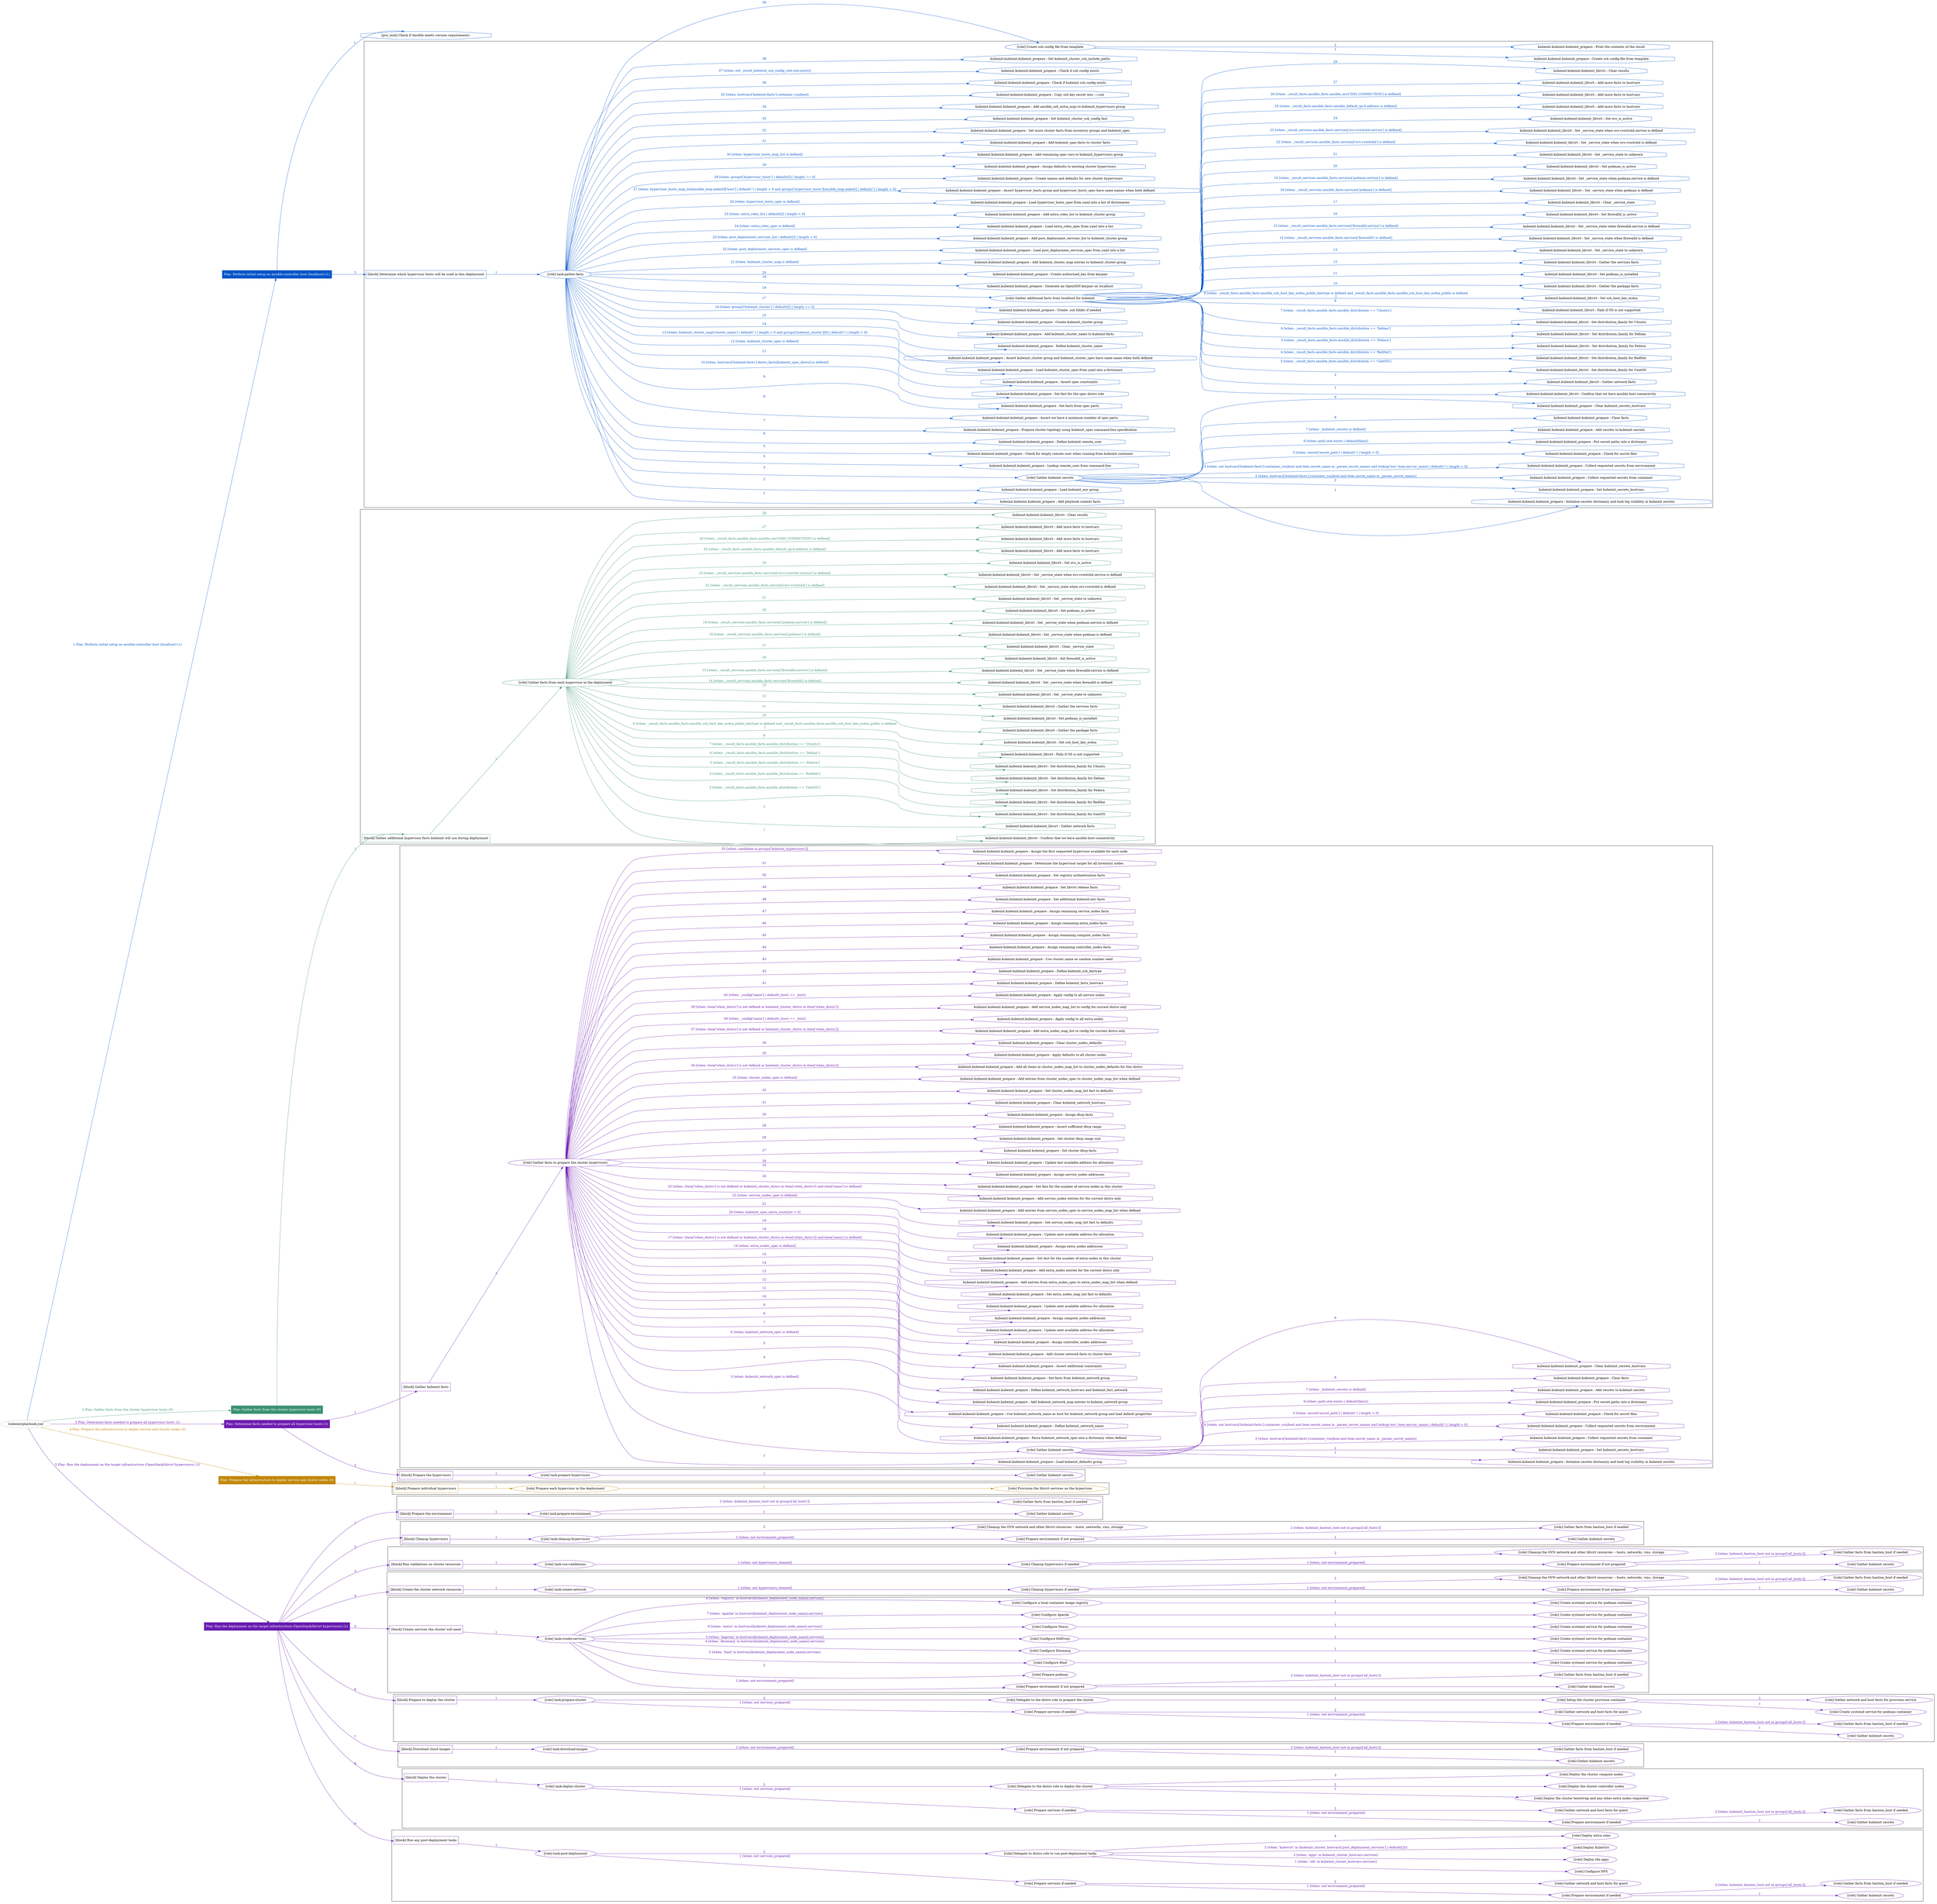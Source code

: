 digraph {
	graph [concentrate=true ordering=in rankdir=LR ratio=fill]
	edge [esep=5 sep=10]
	"kubeinit/playbook.yml" [URL="/home/runner/work/kubeinit/kubeinit/kubeinit/playbook.yml" id=playbook_5c122c99 style=dotted]
	"kubeinit/playbook.yml" -> play_e8db81e0 [label="1 Play: Perform initial setup on ansible-controller host (localhost) (1)" color="#0354c9" fontcolor="#0354c9" id=edge_play_e8db81e0 labeltooltip="1 Play: Perform initial setup on ansible-controller host (localhost) (1)" tooltip="1 Play: Perform initial setup on ansible-controller host (localhost) (1)"]
	subgraph "Play: Perform initial setup on ansible-controller host (localhost) (1)" {
		play_e8db81e0 [label="Play: Perform initial setup on ansible-controller host (localhost) (1)" URL="/home/runner/work/kubeinit/kubeinit/kubeinit/playbook.yml" color="#0354c9" fontcolor="#ffffff" id=play_e8db81e0 shape=box style=filled tooltip=localhost]
		pre_task_647b1475 [label="[pre_task] Check if Ansible meets version requirements." URL="/home/runner/work/kubeinit/kubeinit/kubeinit/playbook.yml" color="#0354c9" id=pre_task_647b1475 shape=octagon tooltip="Check if Ansible meets version requirements."]
		play_e8db81e0 -> pre_task_647b1475 [label="1 " color="#0354c9" fontcolor="#0354c9" id=edge_pre_task_647b1475 labeltooltip="1 " tooltip="1 "]
		play_e8db81e0 -> block_aff79293 [label=2 color="#0354c9" fontcolor="#0354c9" id=edge_block_aff79293 labeltooltip=2 tooltip=2]
		subgraph cluster_block_aff79293 {
			block_aff79293 [label="[block] Determine which hypervisor hosts will be used in this deployment" URL="/home/runner/work/kubeinit/kubeinit/kubeinit/playbook.yml" color="#0354c9" id=block_aff79293 labeltooltip="Determine which hypervisor hosts will be used in this deployment" shape=box tooltip="Determine which hypervisor hosts will be used in this deployment"]
			block_aff79293 -> role_e85afd51 [label="1 " color="#0354c9" fontcolor="#0354c9" id=edge_role_e85afd51 labeltooltip="1 " tooltip="1 "]
			subgraph "task-gather-facts" {
				role_e85afd51 [label="[role] task-gather-facts" URL="/home/runner/work/kubeinit/kubeinit/kubeinit/playbook.yml" color="#0354c9" id=role_e85afd51 tooltip="task-gather-facts"]
				task_85b56b3c [label="kubeinit.kubeinit.kubeinit_prepare : Add playbook context facts" URL="/home/runner/.ansible/collections/ansible_collections/kubeinit/kubeinit/roles/kubeinit_prepare/tasks/build_hypervisors_group.yml" color="#0354c9" id=task_85b56b3c shape=octagon tooltip="kubeinit.kubeinit.kubeinit_prepare : Add playbook context facts"]
				role_e85afd51 -> task_85b56b3c [label="1 " color="#0354c9" fontcolor="#0354c9" id=edge_task_85b56b3c labeltooltip="1 " tooltip="1 "]
				task_7d4bb886 [label="kubeinit.kubeinit.kubeinit_prepare : Load kubeinit_env group" URL="/home/runner/.ansible/collections/ansible_collections/kubeinit/kubeinit/roles/kubeinit_prepare/tasks/build_hypervisors_group.yml" color="#0354c9" id=task_7d4bb886 shape=octagon tooltip="kubeinit.kubeinit.kubeinit_prepare : Load kubeinit_env group"]
				role_e85afd51 -> task_7d4bb886 [label="2 " color="#0354c9" fontcolor="#0354c9" id=edge_task_7d4bb886 labeltooltip="2 " tooltip="2 "]
				role_e85afd51 -> role_35888699 [label="3 " color="#0354c9" fontcolor="#0354c9" id=edge_role_35888699 labeltooltip="3 " tooltip="3 "]
				subgraph "Gather kubeinit secrets" {
					role_35888699 [label="[role] Gather kubeinit secrets" URL="/home/runner/.ansible/collections/ansible_collections/kubeinit/kubeinit/roles/kubeinit_prepare/tasks/build_hypervisors_group.yml" color="#0354c9" id=role_35888699 tooltip="Gather kubeinit secrets"]
					task_d302cf26 [label="kubeinit.kubeinit.kubeinit_prepare : Initialize secrets dictionary and task log visibility in kubeinit secrets" URL="/home/runner/.ansible/collections/ansible_collections/kubeinit/kubeinit/roles/kubeinit_prepare/tasks/gather_kubeinit_secrets.yml" color="#0354c9" id=task_d302cf26 shape=octagon tooltip="kubeinit.kubeinit.kubeinit_prepare : Initialize secrets dictionary and task log visibility in kubeinit secrets"]
					role_35888699 -> task_d302cf26 [label="1 " color="#0354c9" fontcolor="#0354c9" id=edge_task_d302cf26 labeltooltip="1 " tooltip="1 "]
					task_e700e93e [label="kubeinit.kubeinit.kubeinit_prepare : Set kubeinit_secrets_hostvars" URL="/home/runner/.ansible/collections/ansible_collections/kubeinit/kubeinit/roles/kubeinit_prepare/tasks/gather_kubeinit_secrets.yml" color="#0354c9" id=task_e700e93e shape=octagon tooltip="kubeinit.kubeinit.kubeinit_prepare : Set kubeinit_secrets_hostvars"]
					role_35888699 -> task_e700e93e [label="2 " color="#0354c9" fontcolor="#0354c9" id=edge_task_e700e93e labeltooltip="2 " tooltip="2 "]
					task_fc8a6353 [label="kubeinit.kubeinit.kubeinit_prepare : Collect requested secrets from container" URL="/home/runner/.ansible/collections/ansible_collections/kubeinit/kubeinit/roles/kubeinit_prepare/tasks/gather_kubeinit_secrets.yml" color="#0354c9" id=task_fc8a6353 shape=octagon tooltip="kubeinit.kubeinit.kubeinit_prepare : Collect requested secrets from container"]
					role_35888699 -> task_fc8a6353 [label="3 [when: hostvars['kubeinit-facts'].container_run|bool and item.secret_name in _param_secret_names]" color="#0354c9" fontcolor="#0354c9" id=edge_task_fc8a6353 labeltooltip="3 [when: hostvars['kubeinit-facts'].container_run|bool and item.secret_name in _param_secret_names]" tooltip="3 [when: hostvars['kubeinit-facts'].container_run|bool and item.secret_name in _param_secret_names]"]
					task_26b65b3c [label="kubeinit.kubeinit.kubeinit_prepare : Collect requested secrets from environment" URL="/home/runner/.ansible/collections/ansible_collections/kubeinit/kubeinit/roles/kubeinit_prepare/tasks/gather_kubeinit_secrets.yml" color="#0354c9" id=task_26b65b3c shape=octagon tooltip="kubeinit.kubeinit.kubeinit_prepare : Collect requested secrets from environment"]
					role_35888699 -> task_26b65b3c [label="4 [when: not hostvars['kubeinit-facts'].container_run|bool and item.secret_name in _param_secret_names and lookup('env',item.envvar_name) | default('') | length > 0]" color="#0354c9" fontcolor="#0354c9" id=edge_task_26b65b3c labeltooltip="4 [when: not hostvars['kubeinit-facts'].container_run|bool and item.secret_name in _param_secret_names and lookup('env',item.envvar_name) | default('') | length > 0]" tooltip="4 [when: not hostvars['kubeinit-facts'].container_run|bool and item.secret_name in _param_secret_names and lookup('env',item.envvar_name) | default('') | length > 0]"]
					task_a7ebe9db [label="kubeinit.kubeinit.kubeinit_prepare : Check for secret files" URL="/home/runner/.ansible/collections/ansible_collections/kubeinit/kubeinit/roles/kubeinit_prepare/tasks/gather_kubeinit_secrets.yml" color="#0354c9" id=task_a7ebe9db shape=octagon tooltip="kubeinit.kubeinit.kubeinit_prepare : Check for secret files"]
					role_35888699 -> task_a7ebe9db [label="5 [when: secret['secret_path'] | default('') | length > 0]" color="#0354c9" fontcolor="#0354c9" id=edge_task_a7ebe9db labeltooltip="5 [when: secret['secret_path'] | default('') | length > 0]" tooltip="5 [when: secret['secret_path'] | default('') | length > 0]"]
					task_07f83603 [label="kubeinit.kubeinit.kubeinit_prepare : Put secret paths into a dictionary" URL="/home/runner/.ansible/collections/ansible_collections/kubeinit/kubeinit/roles/kubeinit_prepare/tasks/gather_kubeinit_secrets.yml" color="#0354c9" id=task_07f83603 shape=octagon tooltip="kubeinit.kubeinit.kubeinit_prepare : Put secret paths into a dictionary"]
					role_35888699 -> task_07f83603 [label="6 [when: path.stat.exists | default(false)]" color="#0354c9" fontcolor="#0354c9" id=edge_task_07f83603 labeltooltip="6 [when: path.stat.exists | default(false)]" tooltip="6 [when: path.stat.exists | default(false)]"]
					task_6b3bec9f [label="kubeinit.kubeinit.kubeinit_prepare : Add secrets to kubeinit secrets" URL="/home/runner/.ansible/collections/ansible_collections/kubeinit/kubeinit/roles/kubeinit_prepare/tasks/gather_kubeinit_secrets.yml" color="#0354c9" id=task_6b3bec9f shape=octagon tooltip="kubeinit.kubeinit.kubeinit_prepare : Add secrets to kubeinit secrets"]
					role_35888699 -> task_6b3bec9f [label="7 [when: _kubeinit_secrets is defined]" color="#0354c9" fontcolor="#0354c9" id=edge_task_6b3bec9f labeltooltip="7 [when: _kubeinit_secrets is defined]" tooltip="7 [when: _kubeinit_secrets is defined]"]
					task_0f937547 [label="kubeinit.kubeinit.kubeinit_prepare : Clear facts" URL="/home/runner/.ansible/collections/ansible_collections/kubeinit/kubeinit/roles/kubeinit_prepare/tasks/gather_kubeinit_secrets.yml" color="#0354c9" id=task_0f937547 shape=octagon tooltip="kubeinit.kubeinit.kubeinit_prepare : Clear facts"]
					role_35888699 -> task_0f937547 [label="8 " color="#0354c9" fontcolor="#0354c9" id=edge_task_0f937547 labeltooltip="8 " tooltip="8 "]
					task_772b70f7 [label="kubeinit.kubeinit.kubeinit_prepare : Clear kubeinit_secrets_hostvars" URL="/home/runner/.ansible/collections/ansible_collections/kubeinit/kubeinit/roles/kubeinit_prepare/tasks/gather_kubeinit_secrets.yml" color="#0354c9" id=task_772b70f7 shape=octagon tooltip="kubeinit.kubeinit.kubeinit_prepare : Clear kubeinit_secrets_hostvars"]
					role_35888699 -> task_772b70f7 [label="9 " color="#0354c9" fontcolor="#0354c9" id=edge_task_772b70f7 labeltooltip="9 " tooltip="9 "]
				}
				task_c004e2b9 [label="kubeinit.kubeinit.kubeinit_prepare : Lookup remote_user from command-line" URL="/home/runner/.ansible/collections/ansible_collections/kubeinit/kubeinit/roles/kubeinit_prepare/tasks/build_hypervisors_group.yml" color="#0354c9" id=task_c004e2b9 shape=octagon tooltip="kubeinit.kubeinit.kubeinit_prepare : Lookup remote_user from command-line"]
				role_e85afd51 -> task_c004e2b9 [label="4 " color="#0354c9" fontcolor="#0354c9" id=edge_task_c004e2b9 labeltooltip="4 " tooltip="4 "]
				task_658a4380 [label="kubeinit.kubeinit.kubeinit_prepare : Check for empty remote user when running from kubeinit container" URL="/home/runner/.ansible/collections/ansible_collections/kubeinit/kubeinit/roles/kubeinit_prepare/tasks/build_hypervisors_group.yml" color="#0354c9" id=task_658a4380 shape=octagon tooltip="kubeinit.kubeinit.kubeinit_prepare : Check for empty remote user when running from kubeinit container"]
				role_e85afd51 -> task_658a4380 [label="5 " color="#0354c9" fontcolor="#0354c9" id=edge_task_658a4380 labeltooltip="5 " tooltip="5 "]
				task_3fd8e6d5 [label="kubeinit.kubeinit.kubeinit_prepare : Define kubeinit remote_user" URL="/home/runner/.ansible/collections/ansible_collections/kubeinit/kubeinit/roles/kubeinit_prepare/tasks/build_hypervisors_group.yml" color="#0354c9" id=task_3fd8e6d5 shape=octagon tooltip="kubeinit.kubeinit.kubeinit_prepare : Define kubeinit remote_user"]
				role_e85afd51 -> task_3fd8e6d5 [label="6 " color="#0354c9" fontcolor="#0354c9" id=edge_task_3fd8e6d5 labeltooltip="6 " tooltip="6 "]
				task_2a133813 [label="kubeinit.kubeinit.kubeinit_prepare : Prepare cluster topology using kubeinit_spec command-line specification" URL="/home/runner/.ansible/collections/ansible_collections/kubeinit/kubeinit/roles/kubeinit_prepare/tasks/build_hypervisors_group.yml" color="#0354c9" id=task_2a133813 shape=octagon tooltip="kubeinit.kubeinit.kubeinit_prepare : Prepare cluster topology using kubeinit_spec command-line specification"]
				role_e85afd51 -> task_2a133813 [label="7 " color="#0354c9" fontcolor="#0354c9" id=edge_task_2a133813 labeltooltip="7 " tooltip="7 "]
				task_4e0b971b [label="kubeinit.kubeinit.kubeinit_prepare : Assert we have a minimum number of spec parts" URL="/home/runner/.ansible/collections/ansible_collections/kubeinit/kubeinit/roles/kubeinit_prepare/tasks/build_hypervisors_group.yml" color="#0354c9" id=task_4e0b971b shape=octagon tooltip="kubeinit.kubeinit.kubeinit_prepare : Assert we have a minimum number of spec parts"]
				role_e85afd51 -> task_4e0b971b [label="8 " color="#0354c9" fontcolor="#0354c9" id=edge_task_4e0b971b labeltooltip="8 " tooltip="8 "]
				task_3950d945 [label="kubeinit.kubeinit.kubeinit_prepare : Set facts from spec parts" URL="/home/runner/.ansible/collections/ansible_collections/kubeinit/kubeinit/roles/kubeinit_prepare/tasks/build_hypervisors_group.yml" color="#0354c9" id=task_3950d945 shape=octagon tooltip="kubeinit.kubeinit.kubeinit_prepare : Set facts from spec parts"]
				role_e85afd51 -> task_3950d945 [label="9 " color="#0354c9" fontcolor="#0354c9" id=edge_task_3950d945 labeltooltip="9 " tooltip="9 "]
				task_27311687 [label="kubeinit.kubeinit.kubeinit_prepare : Set fact for the spec distro role" URL="/home/runner/.ansible/collections/ansible_collections/kubeinit/kubeinit/roles/kubeinit_prepare/tasks/build_hypervisors_group.yml" color="#0354c9" id=task_27311687 shape=octagon tooltip="kubeinit.kubeinit.kubeinit_prepare : Set fact for the spec distro role"]
				role_e85afd51 -> task_27311687 [label="10 [when: hostvars['kubeinit-facts'].distro_facts[kubeinit_spec_distro] is defined]" color="#0354c9" fontcolor="#0354c9" id=edge_task_27311687 labeltooltip="10 [when: hostvars['kubeinit-facts'].distro_facts[kubeinit_spec_distro] is defined]" tooltip="10 [when: hostvars['kubeinit-facts'].distro_facts[kubeinit_spec_distro] is defined]"]
				task_7e1e5080 [label="kubeinit.kubeinit.kubeinit_prepare : Assert spec constraints" URL="/home/runner/.ansible/collections/ansible_collections/kubeinit/kubeinit/roles/kubeinit_prepare/tasks/build_hypervisors_group.yml" color="#0354c9" id=task_7e1e5080 shape=octagon tooltip="kubeinit.kubeinit.kubeinit_prepare : Assert spec constraints"]
				role_e85afd51 -> task_7e1e5080 [label="11 " color="#0354c9" fontcolor="#0354c9" id=edge_task_7e1e5080 labeltooltip="11 " tooltip="11 "]
				task_85a4a98b [label="kubeinit.kubeinit.kubeinit_prepare : Load kubeinit_cluster_spec from yaml into a dictionary" URL="/home/runner/.ansible/collections/ansible_collections/kubeinit/kubeinit/roles/kubeinit_prepare/tasks/build_hypervisors_group.yml" color="#0354c9" id=task_85a4a98b shape=octagon tooltip="kubeinit.kubeinit.kubeinit_prepare : Load kubeinit_cluster_spec from yaml into a dictionary"]
				role_e85afd51 -> task_85a4a98b [label="12 [when: kubeinit_cluster_spec is defined]" color="#0354c9" fontcolor="#0354c9" id=edge_task_85a4a98b labeltooltip="12 [when: kubeinit_cluster_spec is defined]" tooltip="12 [when: kubeinit_cluster_spec is defined]"]
				task_f8314ffa [label="kubeinit.kubeinit.kubeinit_prepare : Assert kubeinit_cluster group and kubeinit_cluster_spec have same name when both defined" URL="/home/runner/.ansible/collections/ansible_collections/kubeinit/kubeinit/roles/kubeinit_prepare/tasks/build_hypervisors_group.yml" color="#0354c9" id=task_f8314ffa shape=octagon tooltip="kubeinit.kubeinit.kubeinit_prepare : Assert kubeinit_cluster group and kubeinit_cluster_spec have same name when both defined"]
				role_e85afd51 -> task_f8314ffa [label="13 [when: kubeinit_cluster_map['cluster_name'] | default('') | length > 0 and groups['kubeinit_cluster'][0] | default('') | length > 0]" color="#0354c9" fontcolor="#0354c9" id=edge_task_f8314ffa labeltooltip="13 [when: kubeinit_cluster_map['cluster_name'] | default('') | length > 0 and groups['kubeinit_cluster'][0] | default('') | length > 0]" tooltip="13 [when: kubeinit_cluster_map['cluster_name'] | default('') | length > 0 and groups['kubeinit_cluster'][0] | default('') | length > 0]"]
				task_5cd67024 [label="kubeinit.kubeinit.kubeinit_prepare : Define kubeinit_cluster_name" URL="/home/runner/.ansible/collections/ansible_collections/kubeinit/kubeinit/roles/kubeinit_prepare/tasks/build_hypervisors_group.yml" color="#0354c9" id=task_5cd67024 shape=octagon tooltip="kubeinit.kubeinit.kubeinit_prepare : Define kubeinit_cluster_name"]
				role_e85afd51 -> task_5cd67024 [label="14 " color="#0354c9" fontcolor="#0354c9" id=edge_task_5cd67024 labeltooltip="14 " tooltip="14 "]
				task_2b0a25bf [label="kubeinit.kubeinit.kubeinit_prepare : Add kubeinit_cluster_name to kubeinit-facts" URL="/home/runner/.ansible/collections/ansible_collections/kubeinit/kubeinit/roles/kubeinit_prepare/tasks/build_hypervisors_group.yml" color="#0354c9" id=task_2b0a25bf shape=octagon tooltip="kubeinit.kubeinit.kubeinit_prepare : Add kubeinit_cluster_name to kubeinit-facts"]
				role_e85afd51 -> task_2b0a25bf [label="15 " color="#0354c9" fontcolor="#0354c9" id=edge_task_2b0a25bf labeltooltip="15 " tooltip="15 "]
				task_93ad2aac [label="kubeinit.kubeinit.kubeinit_prepare : Create kubeinit_cluster group" URL="/home/runner/.ansible/collections/ansible_collections/kubeinit/kubeinit/roles/kubeinit_prepare/tasks/build_hypervisors_group.yml" color="#0354c9" id=task_93ad2aac shape=octagon tooltip="kubeinit.kubeinit.kubeinit_prepare : Create kubeinit_cluster group"]
				role_e85afd51 -> task_93ad2aac [label="16 [when: groups['kubeinit_cluster'] | default([]) | length == 0]" color="#0354c9" fontcolor="#0354c9" id=edge_task_93ad2aac labeltooltip="16 [when: groups['kubeinit_cluster'] | default([]) | length == 0]" tooltip="16 [when: groups['kubeinit_cluster'] | default([]) | length == 0]"]
				task_8b549def [label="kubeinit.kubeinit.kubeinit_prepare : Create .ssh folder if needed" URL="/home/runner/.ansible/collections/ansible_collections/kubeinit/kubeinit/roles/kubeinit_prepare/tasks/build_hypervisors_group.yml" color="#0354c9" id=task_8b549def shape=octagon tooltip="kubeinit.kubeinit.kubeinit_prepare : Create .ssh folder if needed"]
				role_e85afd51 -> task_8b549def [label="17 " color="#0354c9" fontcolor="#0354c9" id=edge_task_8b549def labeltooltip="17 " tooltip="17 "]
				role_e85afd51 -> role_3edd6d4c [label="18 " color="#0354c9" fontcolor="#0354c9" id=edge_role_3edd6d4c labeltooltip="18 " tooltip="18 "]
				subgraph "Gather additional facts from localhost for kubeinit" {
					role_3edd6d4c [label="[role] Gather additional facts from localhost for kubeinit" URL="/home/runner/.ansible/collections/ansible_collections/kubeinit/kubeinit/roles/kubeinit_prepare/tasks/build_hypervisors_group.yml" color="#0354c9" id=role_3edd6d4c tooltip="Gather additional facts from localhost for kubeinit"]
					task_1a4bba96 [label="kubeinit.kubeinit.kubeinit_libvirt : Confirm that we have ansible host connectivity" URL="/home/runner/.ansible/collections/ansible_collections/kubeinit/kubeinit/roles/kubeinit_libvirt/tasks/gather_host_facts.yml" color="#0354c9" id=task_1a4bba96 shape=octagon tooltip="kubeinit.kubeinit.kubeinit_libvirt : Confirm that we have ansible host connectivity"]
					role_3edd6d4c -> task_1a4bba96 [label="1 " color="#0354c9" fontcolor="#0354c9" id=edge_task_1a4bba96 labeltooltip="1 " tooltip="1 "]
					task_f31d3747 [label="kubeinit.kubeinit.kubeinit_libvirt : Gather network facts" URL="/home/runner/.ansible/collections/ansible_collections/kubeinit/kubeinit/roles/kubeinit_libvirt/tasks/gather_host_facts.yml" color="#0354c9" id=task_f31d3747 shape=octagon tooltip="kubeinit.kubeinit.kubeinit_libvirt : Gather network facts"]
					role_3edd6d4c -> task_f31d3747 [label="2 " color="#0354c9" fontcolor="#0354c9" id=edge_task_f31d3747 labeltooltip="2 " tooltip="2 "]
					task_272e4021 [label="kubeinit.kubeinit.kubeinit_libvirt : Set distribution_family for CentOS" URL="/home/runner/.ansible/collections/ansible_collections/kubeinit/kubeinit/roles/kubeinit_libvirt/tasks/gather_host_facts.yml" color="#0354c9" id=task_272e4021 shape=octagon tooltip="kubeinit.kubeinit.kubeinit_libvirt : Set distribution_family for CentOS"]
					role_3edd6d4c -> task_272e4021 [label="3 [when: _result_facts.ansible_facts.ansible_distribution == 'CentOS']" color="#0354c9" fontcolor="#0354c9" id=edge_task_272e4021 labeltooltip="3 [when: _result_facts.ansible_facts.ansible_distribution == 'CentOS']" tooltip="3 [when: _result_facts.ansible_facts.ansible_distribution == 'CentOS']"]
					task_7450b67e [label="kubeinit.kubeinit.kubeinit_libvirt : Set distribution_family for RedHat" URL="/home/runner/.ansible/collections/ansible_collections/kubeinit/kubeinit/roles/kubeinit_libvirt/tasks/gather_host_facts.yml" color="#0354c9" id=task_7450b67e shape=octagon tooltip="kubeinit.kubeinit.kubeinit_libvirt : Set distribution_family for RedHat"]
					role_3edd6d4c -> task_7450b67e [label="4 [when: _result_facts.ansible_facts.ansible_distribution == 'RedHat']" color="#0354c9" fontcolor="#0354c9" id=edge_task_7450b67e labeltooltip="4 [when: _result_facts.ansible_facts.ansible_distribution == 'RedHat']" tooltip="4 [when: _result_facts.ansible_facts.ansible_distribution == 'RedHat']"]
					task_d14fb8ba [label="kubeinit.kubeinit.kubeinit_libvirt : Set distribution_family for Fedora" URL="/home/runner/.ansible/collections/ansible_collections/kubeinit/kubeinit/roles/kubeinit_libvirt/tasks/gather_host_facts.yml" color="#0354c9" id=task_d14fb8ba shape=octagon tooltip="kubeinit.kubeinit.kubeinit_libvirt : Set distribution_family for Fedora"]
					role_3edd6d4c -> task_d14fb8ba [label="5 [when: _result_facts.ansible_facts.ansible_distribution == 'Fedora']" color="#0354c9" fontcolor="#0354c9" id=edge_task_d14fb8ba labeltooltip="5 [when: _result_facts.ansible_facts.ansible_distribution == 'Fedora']" tooltip="5 [when: _result_facts.ansible_facts.ansible_distribution == 'Fedora']"]
					task_d1dd2063 [label="kubeinit.kubeinit.kubeinit_libvirt : Set distribution_family for Debian" URL="/home/runner/.ansible/collections/ansible_collections/kubeinit/kubeinit/roles/kubeinit_libvirt/tasks/gather_host_facts.yml" color="#0354c9" id=task_d1dd2063 shape=octagon tooltip="kubeinit.kubeinit.kubeinit_libvirt : Set distribution_family for Debian"]
					role_3edd6d4c -> task_d1dd2063 [label="6 [when: _result_facts.ansible_facts.ansible_distribution == 'Debian']" color="#0354c9" fontcolor="#0354c9" id=edge_task_d1dd2063 labeltooltip="6 [when: _result_facts.ansible_facts.ansible_distribution == 'Debian']" tooltip="6 [when: _result_facts.ansible_facts.ansible_distribution == 'Debian']"]
					task_51de691b [label="kubeinit.kubeinit.kubeinit_libvirt : Set distribution_family for Ubuntu" URL="/home/runner/.ansible/collections/ansible_collections/kubeinit/kubeinit/roles/kubeinit_libvirt/tasks/gather_host_facts.yml" color="#0354c9" id=task_51de691b shape=octagon tooltip="kubeinit.kubeinit.kubeinit_libvirt : Set distribution_family for Ubuntu"]
					role_3edd6d4c -> task_51de691b [label="7 [when: _result_facts.ansible_facts.ansible_distribution == 'Ubuntu']" color="#0354c9" fontcolor="#0354c9" id=edge_task_51de691b labeltooltip="7 [when: _result_facts.ansible_facts.ansible_distribution == 'Ubuntu']" tooltip="7 [when: _result_facts.ansible_facts.ansible_distribution == 'Ubuntu']"]
					task_c3ccc5c3 [label="kubeinit.kubeinit.kubeinit_libvirt : Fails if OS is not supported" URL="/home/runner/.ansible/collections/ansible_collections/kubeinit/kubeinit/roles/kubeinit_libvirt/tasks/gather_host_facts.yml" color="#0354c9" id=task_c3ccc5c3 shape=octagon tooltip="kubeinit.kubeinit.kubeinit_libvirt : Fails if OS is not supported"]
					role_3edd6d4c -> task_c3ccc5c3 [label="8 " color="#0354c9" fontcolor="#0354c9" id=edge_task_c3ccc5c3 labeltooltip="8 " tooltip="8 "]
					task_cd1452f8 [label="kubeinit.kubeinit.kubeinit_libvirt : Set ssh_host_key_ecdsa" URL="/home/runner/.ansible/collections/ansible_collections/kubeinit/kubeinit/roles/kubeinit_libvirt/tasks/gather_host_facts.yml" color="#0354c9" id=task_cd1452f8 shape=octagon tooltip="kubeinit.kubeinit.kubeinit_libvirt : Set ssh_host_key_ecdsa"]
					role_3edd6d4c -> task_cd1452f8 [label="9 [when: _result_facts.ansible_facts.ansible_ssh_host_key_ecdsa_public_keytype is defined and _result_facts.ansible_facts.ansible_ssh_host_key_ecdsa_public is defined
]" color="#0354c9" fontcolor="#0354c9" id=edge_task_cd1452f8 labeltooltip="9 [when: _result_facts.ansible_facts.ansible_ssh_host_key_ecdsa_public_keytype is defined and _result_facts.ansible_facts.ansible_ssh_host_key_ecdsa_public is defined
]" tooltip="9 [when: _result_facts.ansible_facts.ansible_ssh_host_key_ecdsa_public_keytype is defined and _result_facts.ansible_facts.ansible_ssh_host_key_ecdsa_public is defined
]"]
					task_58232af4 [label="kubeinit.kubeinit.kubeinit_libvirt : Gather the package facts" URL="/home/runner/.ansible/collections/ansible_collections/kubeinit/kubeinit/roles/kubeinit_libvirt/tasks/gather_host_facts.yml" color="#0354c9" id=task_58232af4 shape=octagon tooltip="kubeinit.kubeinit.kubeinit_libvirt : Gather the package facts"]
					role_3edd6d4c -> task_58232af4 [label="10 " color="#0354c9" fontcolor="#0354c9" id=edge_task_58232af4 labeltooltip="10 " tooltip="10 "]
					task_cfc97de1 [label="kubeinit.kubeinit.kubeinit_libvirt : Set podman_is_installed" URL="/home/runner/.ansible/collections/ansible_collections/kubeinit/kubeinit/roles/kubeinit_libvirt/tasks/gather_host_facts.yml" color="#0354c9" id=task_cfc97de1 shape=octagon tooltip="kubeinit.kubeinit.kubeinit_libvirt : Set podman_is_installed"]
					role_3edd6d4c -> task_cfc97de1 [label="11 " color="#0354c9" fontcolor="#0354c9" id=edge_task_cfc97de1 labeltooltip="11 " tooltip="11 "]
					task_e726cff9 [label="kubeinit.kubeinit.kubeinit_libvirt : Gather the services facts" URL="/home/runner/.ansible/collections/ansible_collections/kubeinit/kubeinit/roles/kubeinit_libvirt/tasks/gather_host_facts.yml" color="#0354c9" id=task_e726cff9 shape=octagon tooltip="kubeinit.kubeinit.kubeinit_libvirt : Gather the services facts"]
					role_3edd6d4c -> task_e726cff9 [label="12 " color="#0354c9" fontcolor="#0354c9" id=edge_task_e726cff9 labeltooltip="12 " tooltip="12 "]
					task_f05c57a9 [label="kubeinit.kubeinit.kubeinit_libvirt : Set _service_state to unknown" URL="/home/runner/.ansible/collections/ansible_collections/kubeinit/kubeinit/roles/kubeinit_libvirt/tasks/gather_host_facts.yml" color="#0354c9" id=task_f05c57a9 shape=octagon tooltip="kubeinit.kubeinit.kubeinit_libvirt : Set _service_state to unknown"]
					role_3edd6d4c -> task_f05c57a9 [label="13 " color="#0354c9" fontcolor="#0354c9" id=edge_task_f05c57a9 labeltooltip="13 " tooltip="13 "]
					task_60adcbb7 [label="kubeinit.kubeinit.kubeinit_libvirt : Set _service_state when firewalld is defined" URL="/home/runner/.ansible/collections/ansible_collections/kubeinit/kubeinit/roles/kubeinit_libvirt/tasks/gather_host_facts.yml" color="#0354c9" id=task_60adcbb7 shape=octagon tooltip="kubeinit.kubeinit.kubeinit_libvirt : Set _service_state when firewalld is defined"]
					role_3edd6d4c -> task_60adcbb7 [label="14 [when: _result_services.ansible_facts.services['firewalld'] is defined]" color="#0354c9" fontcolor="#0354c9" id=edge_task_60adcbb7 labeltooltip="14 [when: _result_services.ansible_facts.services['firewalld'] is defined]" tooltip="14 [when: _result_services.ansible_facts.services['firewalld'] is defined]"]
					task_b38019a1 [label="kubeinit.kubeinit.kubeinit_libvirt : Set _service_state when firewalld.service is defined" URL="/home/runner/.ansible/collections/ansible_collections/kubeinit/kubeinit/roles/kubeinit_libvirt/tasks/gather_host_facts.yml" color="#0354c9" id=task_b38019a1 shape=octagon tooltip="kubeinit.kubeinit.kubeinit_libvirt : Set _service_state when firewalld.service is defined"]
					role_3edd6d4c -> task_b38019a1 [label="15 [when: _result_services.ansible_facts.services['firewalld.service'] is defined]" color="#0354c9" fontcolor="#0354c9" id=edge_task_b38019a1 labeltooltip="15 [when: _result_services.ansible_facts.services['firewalld.service'] is defined]" tooltip="15 [when: _result_services.ansible_facts.services['firewalld.service'] is defined]"]
					task_65937d58 [label="kubeinit.kubeinit.kubeinit_libvirt : Set firewalld_is_active" URL="/home/runner/.ansible/collections/ansible_collections/kubeinit/kubeinit/roles/kubeinit_libvirt/tasks/gather_host_facts.yml" color="#0354c9" id=task_65937d58 shape=octagon tooltip="kubeinit.kubeinit.kubeinit_libvirt : Set firewalld_is_active"]
					role_3edd6d4c -> task_65937d58 [label="16 " color="#0354c9" fontcolor="#0354c9" id=edge_task_65937d58 labeltooltip="16 " tooltip="16 "]
					task_d847036b [label="kubeinit.kubeinit.kubeinit_libvirt : Clear _service_state" URL="/home/runner/.ansible/collections/ansible_collections/kubeinit/kubeinit/roles/kubeinit_libvirt/tasks/gather_host_facts.yml" color="#0354c9" id=task_d847036b shape=octagon tooltip="kubeinit.kubeinit.kubeinit_libvirt : Clear _service_state"]
					role_3edd6d4c -> task_d847036b [label="17 " color="#0354c9" fontcolor="#0354c9" id=edge_task_d847036b labeltooltip="17 " tooltip="17 "]
					task_cc5d08d8 [label="kubeinit.kubeinit.kubeinit_libvirt : Set _service_state when podman is defined" URL="/home/runner/.ansible/collections/ansible_collections/kubeinit/kubeinit/roles/kubeinit_libvirt/tasks/gather_host_facts.yml" color="#0354c9" id=task_cc5d08d8 shape=octagon tooltip="kubeinit.kubeinit.kubeinit_libvirt : Set _service_state when podman is defined"]
					role_3edd6d4c -> task_cc5d08d8 [label="18 [when: _result_services.ansible_facts.services['podman'] is defined]" color="#0354c9" fontcolor="#0354c9" id=edge_task_cc5d08d8 labeltooltip="18 [when: _result_services.ansible_facts.services['podman'] is defined]" tooltip="18 [when: _result_services.ansible_facts.services['podman'] is defined]"]
					task_feb99df8 [label="kubeinit.kubeinit.kubeinit_libvirt : Set _service_state when podman.service is defined" URL="/home/runner/.ansible/collections/ansible_collections/kubeinit/kubeinit/roles/kubeinit_libvirt/tasks/gather_host_facts.yml" color="#0354c9" id=task_feb99df8 shape=octagon tooltip="kubeinit.kubeinit.kubeinit_libvirt : Set _service_state when podman.service is defined"]
					role_3edd6d4c -> task_feb99df8 [label="19 [when: _result_services.ansible_facts.services['podman.service'] is defined]" color="#0354c9" fontcolor="#0354c9" id=edge_task_feb99df8 labeltooltip="19 [when: _result_services.ansible_facts.services['podman.service'] is defined]" tooltip="19 [when: _result_services.ansible_facts.services['podman.service'] is defined]"]
					task_0f20081d [label="kubeinit.kubeinit.kubeinit_libvirt : Set podman_is_active" URL="/home/runner/.ansible/collections/ansible_collections/kubeinit/kubeinit/roles/kubeinit_libvirt/tasks/gather_host_facts.yml" color="#0354c9" id=task_0f20081d shape=octagon tooltip="kubeinit.kubeinit.kubeinit_libvirt : Set podman_is_active"]
					role_3edd6d4c -> task_0f20081d [label="20 " color="#0354c9" fontcolor="#0354c9" id=edge_task_0f20081d labeltooltip="20 " tooltip="20 "]
					task_cd367e6b [label="kubeinit.kubeinit.kubeinit_libvirt : Set _service_state to unknown" URL="/home/runner/.ansible/collections/ansible_collections/kubeinit/kubeinit/roles/kubeinit_libvirt/tasks/gather_host_facts.yml" color="#0354c9" id=task_cd367e6b shape=octagon tooltip="kubeinit.kubeinit.kubeinit_libvirt : Set _service_state to unknown"]
					role_3edd6d4c -> task_cd367e6b [label="21 " color="#0354c9" fontcolor="#0354c9" id=edge_task_cd367e6b labeltooltip="21 " tooltip="21 "]
					task_da3d536c [label="kubeinit.kubeinit.kubeinit_libvirt : Set _service_state when ovs-vswitchd is defined" URL="/home/runner/.ansible/collections/ansible_collections/kubeinit/kubeinit/roles/kubeinit_libvirt/tasks/gather_host_facts.yml" color="#0354c9" id=task_da3d536c shape=octagon tooltip="kubeinit.kubeinit.kubeinit_libvirt : Set _service_state when ovs-vswitchd is defined"]
					role_3edd6d4c -> task_da3d536c [label="22 [when: _result_services.ansible_facts.services['ovs-vswitchd'] is defined]" color="#0354c9" fontcolor="#0354c9" id=edge_task_da3d536c labeltooltip="22 [when: _result_services.ansible_facts.services['ovs-vswitchd'] is defined]" tooltip="22 [when: _result_services.ansible_facts.services['ovs-vswitchd'] is defined]"]
					task_2bdc3529 [label="kubeinit.kubeinit.kubeinit_libvirt : Set _service_state when ovs-vswitchd.service is defined" URL="/home/runner/.ansible/collections/ansible_collections/kubeinit/kubeinit/roles/kubeinit_libvirt/tasks/gather_host_facts.yml" color="#0354c9" id=task_2bdc3529 shape=octagon tooltip="kubeinit.kubeinit.kubeinit_libvirt : Set _service_state when ovs-vswitchd.service is defined"]
					role_3edd6d4c -> task_2bdc3529 [label="23 [when: _result_services.ansible_facts.services['ovs-vswitchd.service'] is defined]" color="#0354c9" fontcolor="#0354c9" id=edge_task_2bdc3529 labeltooltip="23 [when: _result_services.ansible_facts.services['ovs-vswitchd.service'] is defined]" tooltip="23 [when: _result_services.ansible_facts.services['ovs-vswitchd.service'] is defined]"]
					task_4b2064b4 [label="kubeinit.kubeinit.kubeinit_libvirt : Set ovs_is_active" URL="/home/runner/.ansible/collections/ansible_collections/kubeinit/kubeinit/roles/kubeinit_libvirt/tasks/gather_host_facts.yml" color="#0354c9" id=task_4b2064b4 shape=octagon tooltip="kubeinit.kubeinit.kubeinit_libvirt : Set ovs_is_active"]
					role_3edd6d4c -> task_4b2064b4 [label="24 " color="#0354c9" fontcolor="#0354c9" id=edge_task_4b2064b4 labeltooltip="24 " tooltip="24 "]
					task_f2239e32 [label="kubeinit.kubeinit.kubeinit_libvirt : Add more facts to hostvars" URL="/home/runner/.ansible/collections/ansible_collections/kubeinit/kubeinit/roles/kubeinit_libvirt/tasks/gather_host_facts.yml" color="#0354c9" id=task_f2239e32 shape=octagon tooltip="kubeinit.kubeinit.kubeinit_libvirt : Add more facts to hostvars"]
					role_3edd6d4c -> task_f2239e32 [label="25 [when: _result_facts.ansible_facts.ansible_default_ipv4.address is defined]" color="#0354c9" fontcolor="#0354c9" id=edge_task_f2239e32 labeltooltip="25 [when: _result_facts.ansible_facts.ansible_default_ipv4.address is defined]" tooltip="25 [when: _result_facts.ansible_facts.ansible_default_ipv4.address is defined]"]
					task_082ab4ae [label="kubeinit.kubeinit.kubeinit_libvirt : Add more facts to hostvars" URL="/home/runner/.ansible/collections/ansible_collections/kubeinit/kubeinit/roles/kubeinit_libvirt/tasks/gather_host_facts.yml" color="#0354c9" id=task_082ab4ae shape=octagon tooltip="kubeinit.kubeinit.kubeinit_libvirt : Add more facts to hostvars"]
					role_3edd6d4c -> task_082ab4ae [label="26 [when: _result_facts.ansible_facts.ansible_env['SSH_CONNECTION'] is defined]" color="#0354c9" fontcolor="#0354c9" id=edge_task_082ab4ae labeltooltip="26 [when: _result_facts.ansible_facts.ansible_env['SSH_CONNECTION'] is defined]" tooltip="26 [when: _result_facts.ansible_facts.ansible_env['SSH_CONNECTION'] is defined]"]
					task_4d7c3909 [label="kubeinit.kubeinit.kubeinit_libvirt : Add more facts to hostvars" URL="/home/runner/.ansible/collections/ansible_collections/kubeinit/kubeinit/roles/kubeinit_libvirt/tasks/gather_host_facts.yml" color="#0354c9" id=task_4d7c3909 shape=octagon tooltip="kubeinit.kubeinit.kubeinit_libvirt : Add more facts to hostvars"]
					role_3edd6d4c -> task_4d7c3909 [label="27 " color="#0354c9" fontcolor="#0354c9" id=edge_task_4d7c3909 labeltooltip="27 " tooltip="27 "]
					task_9fdbd78d [label="kubeinit.kubeinit.kubeinit_libvirt : Clear results" URL="/home/runner/.ansible/collections/ansible_collections/kubeinit/kubeinit/roles/kubeinit_libvirt/tasks/gather_host_facts.yml" color="#0354c9" id=task_9fdbd78d shape=octagon tooltip="kubeinit.kubeinit.kubeinit_libvirt : Clear results"]
					role_3edd6d4c -> task_9fdbd78d [label="28 " color="#0354c9" fontcolor="#0354c9" id=edge_task_9fdbd78d labeltooltip="28 " tooltip="28 "]
				}
				task_463436aa [label="kubeinit.kubeinit.kubeinit_prepare : Generate an OpenSSH keypair on localhost" URL="/home/runner/.ansible/collections/ansible_collections/kubeinit/kubeinit/roles/kubeinit_prepare/tasks/build_hypervisors_group.yml" color="#0354c9" id=task_463436aa shape=octagon tooltip="kubeinit.kubeinit.kubeinit_prepare : Generate an OpenSSH keypair on localhost"]
				role_e85afd51 -> task_463436aa [label="19 " color="#0354c9" fontcolor="#0354c9" id=edge_task_463436aa labeltooltip="19 " tooltip="19 "]
				task_6613d9f3 [label="kubeinit.kubeinit.kubeinit_prepare : Create authorized_key from keypair" URL="/home/runner/.ansible/collections/ansible_collections/kubeinit/kubeinit/roles/kubeinit_prepare/tasks/build_hypervisors_group.yml" color="#0354c9" id=task_6613d9f3 shape=octagon tooltip="kubeinit.kubeinit.kubeinit_prepare : Create authorized_key from keypair"]
				role_e85afd51 -> task_6613d9f3 [label="20 " color="#0354c9" fontcolor="#0354c9" id=edge_task_6613d9f3 labeltooltip="20 " tooltip="20 "]
				task_a21c700a [label="kubeinit.kubeinit.kubeinit_prepare : Add kubeinit_cluster_map entries to kubeinit_cluster group" URL="/home/runner/.ansible/collections/ansible_collections/kubeinit/kubeinit/roles/kubeinit_prepare/tasks/build_hypervisors_group.yml" color="#0354c9" id=task_a21c700a shape=octagon tooltip="kubeinit.kubeinit.kubeinit_prepare : Add kubeinit_cluster_map entries to kubeinit_cluster group"]
				role_e85afd51 -> task_a21c700a [label="21 [when: kubeinit_cluster_map is defined]" color="#0354c9" fontcolor="#0354c9" id=edge_task_a21c700a labeltooltip="21 [when: kubeinit_cluster_map is defined]" tooltip="21 [when: kubeinit_cluster_map is defined]"]
				task_8a0c3ba0 [label="kubeinit.kubeinit.kubeinit_prepare : Load post_deployment_services_spec from yaml into a list" URL="/home/runner/.ansible/collections/ansible_collections/kubeinit/kubeinit/roles/kubeinit_prepare/tasks/build_hypervisors_group.yml" color="#0354c9" id=task_8a0c3ba0 shape=octagon tooltip="kubeinit.kubeinit.kubeinit_prepare : Load post_deployment_services_spec from yaml into a list"]
				role_e85afd51 -> task_8a0c3ba0 [label="22 [when: post_deployment_services_spec is defined]" color="#0354c9" fontcolor="#0354c9" id=edge_task_8a0c3ba0 labeltooltip="22 [when: post_deployment_services_spec is defined]" tooltip="22 [when: post_deployment_services_spec is defined]"]
				task_7a310526 [label="kubeinit.kubeinit.kubeinit_prepare : Add post_deployment_services_list to kubeinit_cluster group" URL="/home/runner/.ansible/collections/ansible_collections/kubeinit/kubeinit/roles/kubeinit_prepare/tasks/build_hypervisors_group.yml" color="#0354c9" id=task_7a310526 shape=octagon tooltip="kubeinit.kubeinit.kubeinit_prepare : Add post_deployment_services_list to kubeinit_cluster group"]
				role_e85afd51 -> task_7a310526 [label="23 [when: post_deployment_services_list | default([]) | length > 0]" color="#0354c9" fontcolor="#0354c9" id=edge_task_7a310526 labeltooltip="23 [when: post_deployment_services_list | default([]) | length > 0]" tooltip="23 [when: post_deployment_services_list | default([]) | length > 0]"]
				task_c9664259 [label="kubeinit.kubeinit.kubeinit_prepare : Load extra_roles_spec from yaml into a list" URL="/home/runner/.ansible/collections/ansible_collections/kubeinit/kubeinit/roles/kubeinit_prepare/tasks/build_hypervisors_group.yml" color="#0354c9" id=task_c9664259 shape=octagon tooltip="kubeinit.kubeinit.kubeinit_prepare : Load extra_roles_spec from yaml into a list"]
				role_e85afd51 -> task_c9664259 [label="24 [when: extra_roles_spec is defined]" color="#0354c9" fontcolor="#0354c9" id=edge_task_c9664259 labeltooltip="24 [when: extra_roles_spec is defined]" tooltip="24 [when: extra_roles_spec is defined]"]
				task_7685cd04 [label="kubeinit.kubeinit.kubeinit_prepare : Add extra_roles_list to kubeinit_cluster group" URL="/home/runner/.ansible/collections/ansible_collections/kubeinit/kubeinit/roles/kubeinit_prepare/tasks/build_hypervisors_group.yml" color="#0354c9" id=task_7685cd04 shape=octagon tooltip="kubeinit.kubeinit.kubeinit_prepare : Add extra_roles_list to kubeinit_cluster group"]
				role_e85afd51 -> task_7685cd04 [label="25 [when: extra_roles_list | default([]) | length > 0]" color="#0354c9" fontcolor="#0354c9" id=edge_task_7685cd04 labeltooltip="25 [when: extra_roles_list | default([]) | length > 0]" tooltip="25 [when: extra_roles_list | default([]) | length > 0]"]
				task_ce5e99d2 [label="kubeinit.kubeinit.kubeinit_prepare : Load hypervisor_hosts_spec from yaml into a list of dictionaries" URL="/home/runner/.ansible/collections/ansible_collections/kubeinit/kubeinit/roles/kubeinit_prepare/tasks/build_hypervisors_group.yml" color="#0354c9" id=task_ce5e99d2 shape=octagon tooltip="kubeinit.kubeinit.kubeinit_prepare : Load hypervisor_hosts_spec from yaml into a list of dictionaries"]
				role_e85afd51 -> task_ce5e99d2 [label="26 [when: hypervisor_hosts_spec is defined]" color="#0354c9" fontcolor="#0354c9" id=edge_task_ce5e99d2 labeltooltip="26 [when: hypervisor_hosts_spec is defined]" tooltip="26 [when: hypervisor_hosts_spec is defined]"]
				task_ce73f509 [label="kubeinit.kubeinit.kubeinit_prepare : Assert hypervisor_hosts group and hypervisor_hosts_spec have same names when both defined" URL="/home/runner/.ansible/collections/ansible_collections/kubeinit/kubeinit/roles/kubeinit_prepare/tasks/build_hypervisors_group.yml" color="#0354c9" id=task_ce73f509 shape=octagon tooltip="kubeinit.kubeinit.kubeinit_prepare : Assert hypervisor_hosts group and hypervisor_hosts_spec have same names when both defined"]
				role_e85afd51 -> task_ce73f509 [label="27 [when: hypervisor_hosts_map_list[ansible_loop.index0]['host'] | default('') | length > 0 and groups['hypervisor_hosts'][ansible_loop.index0] | default('') | length > 0]" color="#0354c9" fontcolor="#0354c9" id=edge_task_ce73f509 labeltooltip="27 [when: hypervisor_hosts_map_list[ansible_loop.index0]['host'] | default('') | length > 0 and groups['hypervisor_hosts'][ansible_loop.index0] | default('') | length > 0]" tooltip="27 [when: hypervisor_hosts_map_list[ansible_loop.index0]['host'] | default('') | length > 0 and groups['hypervisor_hosts'][ansible_loop.index0] | default('') | length > 0]"]
				task_f5c3fa6d [label="kubeinit.kubeinit.kubeinit_prepare : Create names and defaults for new cluster hypervisors" URL="/home/runner/.ansible/collections/ansible_collections/kubeinit/kubeinit/roles/kubeinit_prepare/tasks/build_hypervisors_group.yml" color="#0354c9" id=task_f5c3fa6d shape=octagon tooltip="kubeinit.kubeinit.kubeinit_prepare : Create names and defaults for new cluster hypervisors"]
				role_e85afd51 -> task_f5c3fa6d [label="28 [when: groups['hypervisor_hosts'] | default([]) | length == 0]" color="#0354c9" fontcolor="#0354c9" id=edge_task_f5c3fa6d labeltooltip="28 [when: groups['hypervisor_hosts'] | default([]) | length == 0]" tooltip="28 [when: groups['hypervisor_hosts'] | default([]) | length == 0]"]
				task_2ff818b2 [label="kubeinit.kubeinit.kubeinit_prepare : Assign defaults to existing cluster hypervisors" URL="/home/runner/.ansible/collections/ansible_collections/kubeinit/kubeinit/roles/kubeinit_prepare/tasks/build_hypervisors_group.yml" color="#0354c9" id=task_2ff818b2 shape=octagon tooltip="kubeinit.kubeinit.kubeinit_prepare : Assign defaults to existing cluster hypervisors"]
				role_e85afd51 -> task_2ff818b2 [label="29 " color="#0354c9" fontcolor="#0354c9" id=edge_task_2ff818b2 labeltooltip="29 " tooltip="29 "]
				task_a125911a [label="kubeinit.kubeinit.kubeinit_prepare : Add remaining spec vars to kubeinit_hypervisors group" URL="/home/runner/.ansible/collections/ansible_collections/kubeinit/kubeinit/roles/kubeinit_prepare/tasks/build_hypervisors_group.yml" color="#0354c9" id=task_a125911a shape=octagon tooltip="kubeinit.kubeinit.kubeinit_prepare : Add remaining spec vars to kubeinit_hypervisors group"]
				role_e85afd51 -> task_a125911a [label="30 [when: hypervisor_hosts_map_list is defined]" color="#0354c9" fontcolor="#0354c9" id=edge_task_a125911a labeltooltip="30 [when: hypervisor_hosts_map_list is defined]" tooltip="30 [when: hypervisor_hosts_map_list is defined]"]
				task_0db8a0f3 [label="kubeinit.kubeinit.kubeinit_prepare : Add kubeinit_spec facts to cluster facts" URL="/home/runner/.ansible/collections/ansible_collections/kubeinit/kubeinit/roles/kubeinit_prepare/tasks/build_hypervisors_group.yml" color="#0354c9" id=task_0db8a0f3 shape=octagon tooltip="kubeinit.kubeinit.kubeinit_prepare : Add kubeinit_spec facts to cluster facts"]
				role_e85afd51 -> task_0db8a0f3 [label="31 " color="#0354c9" fontcolor="#0354c9" id=edge_task_0db8a0f3 labeltooltip="31 " tooltip="31 "]
				task_6b1ae293 [label="kubeinit.kubeinit.kubeinit_prepare : Set more cluster facts from inventory groups and kubeinit_spec" URL="/home/runner/.ansible/collections/ansible_collections/kubeinit/kubeinit/roles/kubeinit_prepare/tasks/build_hypervisors_group.yml" color="#0354c9" id=task_6b1ae293 shape=octagon tooltip="kubeinit.kubeinit.kubeinit_prepare : Set more cluster facts from inventory groups and kubeinit_spec"]
				role_e85afd51 -> task_6b1ae293 [label="32 " color="#0354c9" fontcolor="#0354c9" id=edge_task_6b1ae293 labeltooltip="32 " tooltip="32 "]
				task_30cac9e6 [label="kubeinit.kubeinit.kubeinit_prepare : Set kubeinit_cluster_ssh_config fact" URL="/home/runner/.ansible/collections/ansible_collections/kubeinit/kubeinit/roles/kubeinit_prepare/tasks/build_hypervisors_group.yml" color="#0354c9" id=task_30cac9e6 shape=octagon tooltip="kubeinit.kubeinit.kubeinit_prepare : Set kubeinit_cluster_ssh_config fact"]
				role_e85afd51 -> task_30cac9e6 [label="33 " color="#0354c9" fontcolor="#0354c9" id=edge_task_30cac9e6 labeltooltip="33 " tooltip="33 "]
				task_4e3219e1 [label="kubeinit.kubeinit.kubeinit_prepare : Add ansible_ssh_extra_args to kubeinit_hypervisors group" URL="/home/runner/.ansible/collections/ansible_collections/kubeinit/kubeinit/roles/kubeinit_prepare/tasks/build_hypervisors_group.yml" color="#0354c9" id=task_4e3219e1 shape=octagon tooltip="kubeinit.kubeinit.kubeinit_prepare : Add ansible_ssh_extra_args to kubeinit_hypervisors group"]
				role_e85afd51 -> task_4e3219e1 [label="34 " color="#0354c9" fontcolor="#0354c9" id=edge_task_4e3219e1 labeltooltip="34 " tooltip="34 "]
				task_4fd6479c [label="kubeinit.kubeinit.kubeinit_prepare : Copy ssh key secret into ~/.ssh" URL="/home/runner/.ansible/collections/ansible_collections/kubeinit/kubeinit/roles/kubeinit_prepare/tasks/build_hypervisors_group.yml" color="#0354c9" id=task_4fd6479c shape=octagon tooltip="kubeinit.kubeinit.kubeinit_prepare : Copy ssh key secret into ~/.ssh"]
				role_e85afd51 -> task_4fd6479c [label="35 [when: hostvars['kubeinit-facts'].container_run|bool]" color="#0354c9" fontcolor="#0354c9" id=edge_task_4fd6479c labeltooltip="35 [when: hostvars['kubeinit-facts'].container_run|bool]" tooltip="35 [when: hostvars['kubeinit-facts'].container_run|bool]"]
				task_d912bd6f [label="kubeinit.kubeinit.kubeinit_prepare : Check if kubeinit ssh config exists" URL="/home/runner/.ansible/collections/ansible_collections/kubeinit/kubeinit/roles/kubeinit_prepare/tasks/build_hypervisors_group.yml" color="#0354c9" id=task_d912bd6f shape=octagon tooltip="kubeinit.kubeinit.kubeinit_prepare : Check if kubeinit ssh config exists"]
				role_e85afd51 -> task_d912bd6f [label="36 " color="#0354c9" fontcolor="#0354c9" id=edge_task_d912bd6f labeltooltip="36 " tooltip="36 "]
				task_8f337a62 [label="kubeinit.kubeinit.kubeinit_prepare : Check if ssh config exists" URL="/home/runner/.ansible/collections/ansible_collections/kubeinit/kubeinit/roles/kubeinit_prepare/tasks/build_hypervisors_group.yml" color="#0354c9" id=task_8f337a62 shape=octagon tooltip="kubeinit.kubeinit.kubeinit_prepare : Check if ssh config exists"]
				role_e85afd51 -> task_8f337a62 [label="37 [when: not _result_kubeinit_ssh_config_stat.stat.exists]" color="#0354c9" fontcolor="#0354c9" id=edge_task_8f337a62 labeltooltip="37 [when: not _result_kubeinit_ssh_config_stat.stat.exists]" tooltip="37 [when: not _result_kubeinit_ssh_config_stat.stat.exists]"]
				task_7700143a [label="kubeinit.kubeinit.kubeinit_prepare : Set kubeinit_cluster_ssh_include_paths" URL="/home/runner/.ansible/collections/ansible_collections/kubeinit/kubeinit/roles/kubeinit_prepare/tasks/build_hypervisors_group.yml" color="#0354c9" id=task_7700143a shape=octagon tooltip="kubeinit.kubeinit.kubeinit_prepare : Set kubeinit_cluster_ssh_include_paths"]
				role_e85afd51 -> task_7700143a [label="38 " color="#0354c9" fontcolor="#0354c9" id=edge_task_7700143a labeltooltip="38 " tooltip="38 "]
				role_e85afd51 -> role_ef69204a [label="39 " color="#0354c9" fontcolor="#0354c9" id=edge_role_ef69204a labeltooltip="39 " tooltip="39 "]
				subgraph "Create ssh config file from template" {
					role_ef69204a [label="[role] Create ssh config file from template" URL="/home/runner/.ansible/collections/ansible_collections/kubeinit/kubeinit/roles/kubeinit_prepare/tasks/build_hypervisors_group.yml" color="#0354c9" id=role_ef69204a tooltip="Create ssh config file from template"]
					task_08384bf3 [label="kubeinit.kubeinit.kubeinit_prepare : Create ssh config file from template" URL="/home/runner/.ansible/collections/ansible_collections/kubeinit/kubeinit/roles/kubeinit_prepare/tasks/create_host_ssh_config.yml" color="#0354c9" id=task_08384bf3 shape=octagon tooltip="kubeinit.kubeinit.kubeinit_prepare : Create ssh config file from template"]
					role_ef69204a -> task_08384bf3 [label="1 " color="#0354c9" fontcolor="#0354c9" id=edge_task_08384bf3 labeltooltip="1 " tooltip="1 "]
					task_fb497a68 [label="kubeinit.kubeinit.kubeinit_prepare : Print the contents of the result" URL="/home/runner/.ansible/collections/ansible_collections/kubeinit/kubeinit/roles/kubeinit_prepare/tasks/create_host_ssh_config.yml" color="#0354c9" id=task_fb497a68 shape=octagon tooltip="kubeinit.kubeinit.kubeinit_prepare : Print the contents of the result"]
					role_ef69204a -> task_fb497a68 [label="2 " color="#0354c9" fontcolor="#0354c9" id=edge_task_fb497a68 labeltooltip="2 " tooltip="2 "]
				}
			}
		}
	}
	"kubeinit/playbook.yml" -> play_8e7a7c09 [label="2 Play: Gather facts from the cluster hypervisor hosts (0)" color="#3a9270" fontcolor="#3a9270" id=edge_play_8e7a7c09 labeltooltip="2 Play: Gather facts from the cluster hypervisor hosts (0)" tooltip="2 Play: Gather facts from the cluster hypervisor hosts (0)"]
	subgraph "Play: Gather facts from the cluster hypervisor hosts (0)" {
		play_8e7a7c09 [label="Play: Gather facts from the cluster hypervisor hosts (0)" URL="/home/runner/work/kubeinit/kubeinit/kubeinit/playbook.yml" color="#3a9270" fontcolor="#ffffff" id=play_8e7a7c09 shape=box style=filled tooltip="Play: Gather facts from the cluster hypervisor hosts (0)"]
		play_8e7a7c09 -> block_aa2a8403 [label=1 color="#3a9270" fontcolor="#3a9270" id=edge_block_aa2a8403 labeltooltip=1 tooltip=1]
		subgraph cluster_block_aa2a8403 {
			block_aa2a8403 [label="[block] Gather additional hypervisor facts kubeinit will use during deployment" URL="/home/runner/work/kubeinit/kubeinit/kubeinit/playbook.yml" color="#3a9270" id=block_aa2a8403 labeltooltip="Gather additional hypervisor facts kubeinit will use during deployment" shape=box tooltip="Gather additional hypervisor facts kubeinit will use during deployment"]
			block_aa2a8403 -> role_41ce57dc [label="1 " color="#3a9270" fontcolor="#3a9270" id=edge_role_41ce57dc labeltooltip="1 " tooltip="1 "]
			subgraph "Gather facts from each hypervisor in the deployment" {
				role_41ce57dc [label="[role] Gather facts from each hypervisor in the deployment" URL="/home/runner/work/kubeinit/kubeinit/kubeinit/playbook.yml" color="#3a9270" id=role_41ce57dc tooltip="Gather facts from each hypervisor in the deployment"]
				task_51d9fe1e [label="kubeinit.kubeinit.kubeinit_libvirt : Confirm that we have ansible host connectivity" URL="/home/runner/.ansible/collections/ansible_collections/kubeinit/kubeinit/roles/kubeinit_libvirt/tasks/gather_host_facts.yml" color="#3a9270" id=task_51d9fe1e shape=octagon tooltip="kubeinit.kubeinit.kubeinit_libvirt : Confirm that we have ansible host connectivity"]
				role_41ce57dc -> task_51d9fe1e [label="1 " color="#3a9270" fontcolor="#3a9270" id=edge_task_51d9fe1e labeltooltip="1 " tooltip="1 "]
				task_c251afa1 [label="kubeinit.kubeinit.kubeinit_libvirt : Gather network facts" URL="/home/runner/.ansible/collections/ansible_collections/kubeinit/kubeinit/roles/kubeinit_libvirt/tasks/gather_host_facts.yml" color="#3a9270" id=task_c251afa1 shape=octagon tooltip="kubeinit.kubeinit.kubeinit_libvirt : Gather network facts"]
				role_41ce57dc -> task_c251afa1 [label="2 " color="#3a9270" fontcolor="#3a9270" id=edge_task_c251afa1 labeltooltip="2 " tooltip="2 "]
				task_c82440ad [label="kubeinit.kubeinit.kubeinit_libvirt : Set distribution_family for CentOS" URL="/home/runner/.ansible/collections/ansible_collections/kubeinit/kubeinit/roles/kubeinit_libvirt/tasks/gather_host_facts.yml" color="#3a9270" id=task_c82440ad shape=octagon tooltip="kubeinit.kubeinit.kubeinit_libvirt : Set distribution_family for CentOS"]
				role_41ce57dc -> task_c82440ad [label="3 [when: _result_facts.ansible_facts.ansible_distribution == 'CentOS']" color="#3a9270" fontcolor="#3a9270" id=edge_task_c82440ad labeltooltip="3 [when: _result_facts.ansible_facts.ansible_distribution == 'CentOS']" tooltip="3 [when: _result_facts.ansible_facts.ansible_distribution == 'CentOS']"]
				task_a00a041e [label="kubeinit.kubeinit.kubeinit_libvirt : Set distribution_family for RedHat" URL="/home/runner/.ansible/collections/ansible_collections/kubeinit/kubeinit/roles/kubeinit_libvirt/tasks/gather_host_facts.yml" color="#3a9270" id=task_a00a041e shape=octagon tooltip="kubeinit.kubeinit.kubeinit_libvirt : Set distribution_family for RedHat"]
				role_41ce57dc -> task_a00a041e [label="4 [when: _result_facts.ansible_facts.ansible_distribution == 'RedHat']" color="#3a9270" fontcolor="#3a9270" id=edge_task_a00a041e labeltooltip="4 [when: _result_facts.ansible_facts.ansible_distribution == 'RedHat']" tooltip="4 [when: _result_facts.ansible_facts.ansible_distribution == 'RedHat']"]
				task_b2eab534 [label="kubeinit.kubeinit.kubeinit_libvirt : Set distribution_family for Fedora" URL="/home/runner/.ansible/collections/ansible_collections/kubeinit/kubeinit/roles/kubeinit_libvirt/tasks/gather_host_facts.yml" color="#3a9270" id=task_b2eab534 shape=octagon tooltip="kubeinit.kubeinit.kubeinit_libvirt : Set distribution_family for Fedora"]
				role_41ce57dc -> task_b2eab534 [label="5 [when: _result_facts.ansible_facts.ansible_distribution == 'Fedora']" color="#3a9270" fontcolor="#3a9270" id=edge_task_b2eab534 labeltooltip="5 [when: _result_facts.ansible_facts.ansible_distribution == 'Fedora']" tooltip="5 [when: _result_facts.ansible_facts.ansible_distribution == 'Fedora']"]
				task_5bd0be9a [label="kubeinit.kubeinit.kubeinit_libvirt : Set distribution_family for Debian" URL="/home/runner/.ansible/collections/ansible_collections/kubeinit/kubeinit/roles/kubeinit_libvirt/tasks/gather_host_facts.yml" color="#3a9270" id=task_5bd0be9a shape=octagon tooltip="kubeinit.kubeinit.kubeinit_libvirt : Set distribution_family for Debian"]
				role_41ce57dc -> task_5bd0be9a [label="6 [when: _result_facts.ansible_facts.ansible_distribution == 'Debian']" color="#3a9270" fontcolor="#3a9270" id=edge_task_5bd0be9a labeltooltip="6 [when: _result_facts.ansible_facts.ansible_distribution == 'Debian']" tooltip="6 [when: _result_facts.ansible_facts.ansible_distribution == 'Debian']"]
				task_df342528 [label="kubeinit.kubeinit.kubeinit_libvirt : Set distribution_family for Ubuntu" URL="/home/runner/.ansible/collections/ansible_collections/kubeinit/kubeinit/roles/kubeinit_libvirt/tasks/gather_host_facts.yml" color="#3a9270" id=task_df342528 shape=octagon tooltip="kubeinit.kubeinit.kubeinit_libvirt : Set distribution_family for Ubuntu"]
				role_41ce57dc -> task_df342528 [label="7 [when: _result_facts.ansible_facts.ansible_distribution == 'Ubuntu']" color="#3a9270" fontcolor="#3a9270" id=edge_task_df342528 labeltooltip="7 [when: _result_facts.ansible_facts.ansible_distribution == 'Ubuntu']" tooltip="7 [when: _result_facts.ansible_facts.ansible_distribution == 'Ubuntu']"]
				task_30baed1a [label="kubeinit.kubeinit.kubeinit_libvirt : Fails if OS is not supported" URL="/home/runner/.ansible/collections/ansible_collections/kubeinit/kubeinit/roles/kubeinit_libvirt/tasks/gather_host_facts.yml" color="#3a9270" id=task_30baed1a shape=octagon tooltip="kubeinit.kubeinit.kubeinit_libvirt : Fails if OS is not supported"]
				role_41ce57dc -> task_30baed1a [label="8 " color="#3a9270" fontcolor="#3a9270" id=edge_task_30baed1a labeltooltip="8 " tooltip="8 "]
				task_b70d32b7 [label="kubeinit.kubeinit.kubeinit_libvirt : Set ssh_host_key_ecdsa" URL="/home/runner/.ansible/collections/ansible_collections/kubeinit/kubeinit/roles/kubeinit_libvirt/tasks/gather_host_facts.yml" color="#3a9270" id=task_b70d32b7 shape=octagon tooltip="kubeinit.kubeinit.kubeinit_libvirt : Set ssh_host_key_ecdsa"]
				role_41ce57dc -> task_b70d32b7 [label="9 [when: _result_facts.ansible_facts.ansible_ssh_host_key_ecdsa_public_keytype is defined and _result_facts.ansible_facts.ansible_ssh_host_key_ecdsa_public is defined
]" color="#3a9270" fontcolor="#3a9270" id=edge_task_b70d32b7 labeltooltip="9 [when: _result_facts.ansible_facts.ansible_ssh_host_key_ecdsa_public_keytype is defined and _result_facts.ansible_facts.ansible_ssh_host_key_ecdsa_public is defined
]" tooltip="9 [when: _result_facts.ansible_facts.ansible_ssh_host_key_ecdsa_public_keytype is defined and _result_facts.ansible_facts.ansible_ssh_host_key_ecdsa_public is defined
]"]
				task_415db15d [label="kubeinit.kubeinit.kubeinit_libvirt : Gather the package facts" URL="/home/runner/.ansible/collections/ansible_collections/kubeinit/kubeinit/roles/kubeinit_libvirt/tasks/gather_host_facts.yml" color="#3a9270" id=task_415db15d shape=octagon tooltip="kubeinit.kubeinit.kubeinit_libvirt : Gather the package facts"]
				role_41ce57dc -> task_415db15d [label="10 " color="#3a9270" fontcolor="#3a9270" id=edge_task_415db15d labeltooltip="10 " tooltip="10 "]
				task_49491f26 [label="kubeinit.kubeinit.kubeinit_libvirt : Set podman_is_installed" URL="/home/runner/.ansible/collections/ansible_collections/kubeinit/kubeinit/roles/kubeinit_libvirt/tasks/gather_host_facts.yml" color="#3a9270" id=task_49491f26 shape=octagon tooltip="kubeinit.kubeinit.kubeinit_libvirt : Set podman_is_installed"]
				role_41ce57dc -> task_49491f26 [label="11 " color="#3a9270" fontcolor="#3a9270" id=edge_task_49491f26 labeltooltip="11 " tooltip="11 "]
				task_eb6c739e [label="kubeinit.kubeinit.kubeinit_libvirt : Gather the services facts" URL="/home/runner/.ansible/collections/ansible_collections/kubeinit/kubeinit/roles/kubeinit_libvirt/tasks/gather_host_facts.yml" color="#3a9270" id=task_eb6c739e shape=octagon tooltip="kubeinit.kubeinit.kubeinit_libvirt : Gather the services facts"]
				role_41ce57dc -> task_eb6c739e [label="12 " color="#3a9270" fontcolor="#3a9270" id=edge_task_eb6c739e labeltooltip="12 " tooltip="12 "]
				task_9259440a [label="kubeinit.kubeinit.kubeinit_libvirt : Set _service_state to unknown" URL="/home/runner/.ansible/collections/ansible_collections/kubeinit/kubeinit/roles/kubeinit_libvirt/tasks/gather_host_facts.yml" color="#3a9270" id=task_9259440a shape=octagon tooltip="kubeinit.kubeinit.kubeinit_libvirt : Set _service_state to unknown"]
				role_41ce57dc -> task_9259440a [label="13 " color="#3a9270" fontcolor="#3a9270" id=edge_task_9259440a labeltooltip="13 " tooltip="13 "]
				task_c98a9dd0 [label="kubeinit.kubeinit.kubeinit_libvirt : Set _service_state when firewalld is defined" URL="/home/runner/.ansible/collections/ansible_collections/kubeinit/kubeinit/roles/kubeinit_libvirt/tasks/gather_host_facts.yml" color="#3a9270" id=task_c98a9dd0 shape=octagon tooltip="kubeinit.kubeinit.kubeinit_libvirt : Set _service_state when firewalld is defined"]
				role_41ce57dc -> task_c98a9dd0 [label="14 [when: _result_services.ansible_facts.services['firewalld'] is defined]" color="#3a9270" fontcolor="#3a9270" id=edge_task_c98a9dd0 labeltooltip="14 [when: _result_services.ansible_facts.services['firewalld'] is defined]" tooltip="14 [when: _result_services.ansible_facts.services['firewalld'] is defined]"]
				task_1ab52987 [label="kubeinit.kubeinit.kubeinit_libvirt : Set _service_state when firewalld.service is defined" URL="/home/runner/.ansible/collections/ansible_collections/kubeinit/kubeinit/roles/kubeinit_libvirt/tasks/gather_host_facts.yml" color="#3a9270" id=task_1ab52987 shape=octagon tooltip="kubeinit.kubeinit.kubeinit_libvirt : Set _service_state when firewalld.service is defined"]
				role_41ce57dc -> task_1ab52987 [label="15 [when: _result_services.ansible_facts.services['firewalld.service'] is defined]" color="#3a9270" fontcolor="#3a9270" id=edge_task_1ab52987 labeltooltip="15 [when: _result_services.ansible_facts.services['firewalld.service'] is defined]" tooltip="15 [when: _result_services.ansible_facts.services['firewalld.service'] is defined]"]
				task_73109771 [label="kubeinit.kubeinit.kubeinit_libvirt : Set firewalld_is_active" URL="/home/runner/.ansible/collections/ansible_collections/kubeinit/kubeinit/roles/kubeinit_libvirt/tasks/gather_host_facts.yml" color="#3a9270" id=task_73109771 shape=octagon tooltip="kubeinit.kubeinit.kubeinit_libvirt : Set firewalld_is_active"]
				role_41ce57dc -> task_73109771 [label="16 " color="#3a9270" fontcolor="#3a9270" id=edge_task_73109771 labeltooltip="16 " tooltip="16 "]
				task_10d8edab [label="kubeinit.kubeinit.kubeinit_libvirt : Clear _service_state" URL="/home/runner/.ansible/collections/ansible_collections/kubeinit/kubeinit/roles/kubeinit_libvirt/tasks/gather_host_facts.yml" color="#3a9270" id=task_10d8edab shape=octagon tooltip="kubeinit.kubeinit.kubeinit_libvirt : Clear _service_state"]
				role_41ce57dc -> task_10d8edab [label="17 " color="#3a9270" fontcolor="#3a9270" id=edge_task_10d8edab labeltooltip="17 " tooltip="17 "]
				task_61714645 [label="kubeinit.kubeinit.kubeinit_libvirt : Set _service_state when podman is defined" URL="/home/runner/.ansible/collections/ansible_collections/kubeinit/kubeinit/roles/kubeinit_libvirt/tasks/gather_host_facts.yml" color="#3a9270" id=task_61714645 shape=octagon tooltip="kubeinit.kubeinit.kubeinit_libvirt : Set _service_state when podman is defined"]
				role_41ce57dc -> task_61714645 [label="18 [when: _result_services.ansible_facts.services['podman'] is defined]" color="#3a9270" fontcolor="#3a9270" id=edge_task_61714645 labeltooltip="18 [when: _result_services.ansible_facts.services['podman'] is defined]" tooltip="18 [when: _result_services.ansible_facts.services['podman'] is defined]"]
				task_32d7fa64 [label="kubeinit.kubeinit.kubeinit_libvirt : Set _service_state when podman.service is defined" URL="/home/runner/.ansible/collections/ansible_collections/kubeinit/kubeinit/roles/kubeinit_libvirt/tasks/gather_host_facts.yml" color="#3a9270" id=task_32d7fa64 shape=octagon tooltip="kubeinit.kubeinit.kubeinit_libvirt : Set _service_state when podman.service is defined"]
				role_41ce57dc -> task_32d7fa64 [label="19 [when: _result_services.ansible_facts.services['podman.service'] is defined]" color="#3a9270" fontcolor="#3a9270" id=edge_task_32d7fa64 labeltooltip="19 [when: _result_services.ansible_facts.services['podman.service'] is defined]" tooltip="19 [when: _result_services.ansible_facts.services['podman.service'] is defined]"]
				task_90052123 [label="kubeinit.kubeinit.kubeinit_libvirt : Set podman_is_active" URL="/home/runner/.ansible/collections/ansible_collections/kubeinit/kubeinit/roles/kubeinit_libvirt/tasks/gather_host_facts.yml" color="#3a9270" id=task_90052123 shape=octagon tooltip="kubeinit.kubeinit.kubeinit_libvirt : Set podman_is_active"]
				role_41ce57dc -> task_90052123 [label="20 " color="#3a9270" fontcolor="#3a9270" id=edge_task_90052123 labeltooltip="20 " tooltip="20 "]
				task_ef9b58fb [label="kubeinit.kubeinit.kubeinit_libvirt : Set _service_state to unknown" URL="/home/runner/.ansible/collections/ansible_collections/kubeinit/kubeinit/roles/kubeinit_libvirt/tasks/gather_host_facts.yml" color="#3a9270" id=task_ef9b58fb shape=octagon tooltip="kubeinit.kubeinit.kubeinit_libvirt : Set _service_state to unknown"]
				role_41ce57dc -> task_ef9b58fb [label="21 " color="#3a9270" fontcolor="#3a9270" id=edge_task_ef9b58fb labeltooltip="21 " tooltip="21 "]
				task_55f48cf0 [label="kubeinit.kubeinit.kubeinit_libvirt : Set _service_state when ovs-vswitchd is defined" URL="/home/runner/.ansible/collections/ansible_collections/kubeinit/kubeinit/roles/kubeinit_libvirt/tasks/gather_host_facts.yml" color="#3a9270" id=task_55f48cf0 shape=octagon tooltip="kubeinit.kubeinit.kubeinit_libvirt : Set _service_state when ovs-vswitchd is defined"]
				role_41ce57dc -> task_55f48cf0 [label="22 [when: _result_services.ansible_facts.services['ovs-vswitchd'] is defined]" color="#3a9270" fontcolor="#3a9270" id=edge_task_55f48cf0 labeltooltip="22 [when: _result_services.ansible_facts.services['ovs-vswitchd'] is defined]" tooltip="22 [when: _result_services.ansible_facts.services['ovs-vswitchd'] is defined]"]
				task_3eafc5b1 [label="kubeinit.kubeinit.kubeinit_libvirt : Set _service_state when ovs-vswitchd.service is defined" URL="/home/runner/.ansible/collections/ansible_collections/kubeinit/kubeinit/roles/kubeinit_libvirt/tasks/gather_host_facts.yml" color="#3a9270" id=task_3eafc5b1 shape=octagon tooltip="kubeinit.kubeinit.kubeinit_libvirt : Set _service_state when ovs-vswitchd.service is defined"]
				role_41ce57dc -> task_3eafc5b1 [label="23 [when: _result_services.ansible_facts.services['ovs-vswitchd.service'] is defined]" color="#3a9270" fontcolor="#3a9270" id=edge_task_3eafc5b1 labeltooltip="23 [when: _result_services.ansible_facts.services['ovs-vswitchd.service'] is defined]" tooltip="23 [when: _result_services.ansible_facts.services['ovs-vswitchd.service'] is defined]"]
				task_22239614 [label="kubeinit.kubeinit.kubeinit_libvirt : Set ovs_is_active" URL="/home/runner/.ansible/collections/ansible_collections/kubeinit/kubeinit/roles/kubeinit_libvirt/tasks/gather_host_facts.yml" color="#3a9270" id=task_22239614 shape=octagon tooltip="kubeinit.kubeinit.kubeinit_libvirt : Set ovs_is_active"]
				role_41ce57dc -> task_22239614 [label="24 " color="#3a9270" fontcolor="#3a9270" id=edge_task_22239614 labeltooltip="24 " tooltip="24 "]
				task_b9a3bfac [label="kubeinit.kubeinit.kubeinit_libvirt : Add more facts to hostvars" URL="/home/runner/.ansible/collections/ansible_collections/kubeinit/kubeinit/roles/kubeinit_libvirt/tasks/gather_host_facts.yml" color="#3a9270" id=task_b9a3bfac shape=octagon tooltip="kubeinit.kubeinit.kubeinit_libvirt : Add more facts to hostvars"]
				role_41ce57dc -> task_b9a3bfac [label="25 [when: _result_facts.ansible_facts.ansible_default_ipv4.address is defined]" color="#3a9270" fontcolor="#3a9270" id=edge_task_b9a3bfac labeltooltip="25 [when: _result_facts.ansible_facts.ansible_default_ipv4.address is defined]" tooltip="25 [when: _result_facts.ansible_facts.ansible_default_ipv4.address is defined]"]
				task_0b2e3080 [label="kubeinit.kubeinit.kubeinit_libvirt : Add more facts to hostvars" URL="/home/runner/.ansible/collections/ansible_collections/kubeinit/kubeinit/roles/kubeinit_libvirt/tasks/gather_host_facts.yml" color="#3a9270" id=task_0b2e3080 shape=octagon tooltip="kubeinit.kubeinit.kubeinit_libvirt : Add more facts to hostvars"]
				role_41ce57dc -> task_0b2e3080 [label="26 [when: _result_facts.ansible_facts.ansible_env['SSH_CONNECTION'] is defined]" color="#3a9270" fontcolor="#3a9270" id=edge_task_0b2e3080 labeltooltip="26 [when: _result_facts.ansible_facts.ansible_env['SSH_CONNECTION'] is defined]" tooltip="26 [when: _result_facts.ansible_facts.ansible_env['SSH_CONNECTION'] is defined]"]
				task_f25c8e16 [label="kubeinit.kubeinit.kubeinit_libvirt : Add more facts to hostvars" URL="/home/runner/.ansible/collections/ansible_collections/kubeinit/kubeinit/roles/kubeinit_libvirt/tasks/gather_host_facts.yml" color="#3a9270" id=task_f25c8e16 shape=octagon tooltip="kubeinit.kubeinit.kubeinit_libvirt : Add more facts to hostvars"]
				role_41ce57dc -> task_f25c8e16 [label="27 " color="#3a9270" fontcolor="#3a9270" id=edge_task_f25c8e16 labeltooltip="27 " tooltip="27 "]
				task_ed6d8f7b [label="kubeinit.kubeinit.kubeinit_libvirt : Clear results" URL="/home/runner/.ansible/collections/ansible_collections/kubeinit/kubeinit/roles/kubeinit_libvirt/tasks/gather_host_facts.yml" color="#3a9270" id=task_ed6d8f7b shape=octagon tooltip="kubeinit.kubeinit.kubeinit_libvirt : Clear results"]
				role_41ce57dc -> task_ed6d8f7b [label="28 " color="#3a9270" fontcolor="#3a9270" id=edge_task_ed6d8f7b labeltooltip="28 " tooltip="28 "]
			}
		}
	}
	"kubeinit/playbook.yml" -> play_718fa550 [label="3 Play: Determine facts needed to prepare all hypervisor hosts (1)" color="#6e1cb0" fontcolor="#6e1cb0" id=edge_play_718fa550 labeltooltip="3 Play: Determine facts needed to prepare all hypervisor hosts (1)" tooltip="3 Play: Determine facts needed to prepare all hypervisor hosts (1)"]
	subgraph "Play: Determine facts needed to prepare all hypervisor hosts (1)" {
		play_718fa550 [label="Play: Determine facts needed to prepare all hypervisor hosts (1)" URL="/home/runner/work/kubeinit/kubeinit/kubeinit/playbook.yml" color="#6e1cb0" fontcolor="#ffffff" id=play_718fa550 shape=box style=filled tooltip=localhost]
		play_718fa550 -> block_666bf6b5 [label=1 color="#6e1cb0" fontcolor="#6e1cb0" id=edge_block_666bf6b5 labeltooltip=1 tooltip=1]
		subgraph cluster_block_666bf6b5 {
			block_666bf6b5 [label="[block] Gather kubeinit facts" URL="/home/runner/work/kubeinit/kubeinit/kubeinit/playbook.yml" color="#6e1cb0" id=block_666bf6b5 labeltooltip="Gather kubeinit facts" shape=box tooltip="Gather kubeinit facts"]
			block_666bf6b5 -> role_90ebf68a [label="1 " color="#6e1cb0" fontcolor="#6e1cb0" id=edge_role_90ebf68a labeltooltip="1 " tooltip="1 "]
			subgraph "Gather facts to prepare the cluster hypervisors" {
				role_90ebf68a [label="[role] Gather facts to prepare the cluster hypervisors" URL="/home/runner/work/kubeinit/kubeinit/kubeinit/playbook.yml" color="#6e1cb0" id=role_90ebf68a tooltip="Gather facts to prepare the cluster hypervisors"]
				task_84c31d27 [label="kubeinit.kubeinit.kubeinit_prepare : Load kubeinit_defaults group" URL="/home/runner/.ansible/collections/ansible_collections/kubeinit/kubeinit/roles/kubeinit_prepare/tasks/gather_kubeinit_facts.yml" color="#6e1cb0" id=task_84c31d27 shape=octagon tooltip="kubeinit.kubeinit.kubeinit_prepare : Load kubeinit_defaults group"]
				role_90ebf68a -> task_84c31d27 [label="1 " color="#6e1cb0" fontcolor="#6e1cb0" id=edge_task_84c31d27 labeltooltip="1 " tooltip="1 "]
				role_90ebf68a -> role_cf4efbff [label="2 " color="#6e1cb0" fontcolor="#6e1cb0" id=edge_role_cf4efbff labeltooltip="2 " tooltip="2 "]
				subgraph "Gather kubeinit secrets" {
					role_cf4efbff [label="[role] Gather kubeinit secrets" URL="/home/runner/.ansible/collections/ansible_collections/kubeinit/kubeinit/roles/kubeinit_prepare/tasks/gather_kubeinit_facts.yml" color="#6e1cb0" id=role_cf4efbff tooltip="Gather kubeinit secrets"]
					task_f1f2d638 [label="kubeinit.kubeinit.kubeinit_prepare : Initialize secrets dictionary and task log visibility in kubeinit secrets" URL="/home/runner/.ansible/collections/ansible_collections/kubeinit/kubeinit/roles/kubeinit_prepare/tasks/gather_kubeinit_secrets.yml" color="#6e1cb0" id=task_f1f2d638 shape=octagon tooltip="kubeinit.kubeinit.kubeinit_prepare : Initialize secrets dictionary and task log visibility in kubeinit secrets"]
					role_cf4efbff -> task_f1f2d638 [label="1 " color="#6e1cb0" fontcolor="#6e1cb0" id=edge_task_f1f2d638 labeltooltip="1 " tooltip="1 "]
					task_d949ce77 [label="kubeinit.kubeinit.kubeinit_prepare : Set kubeinit_secrets_hostvars" URL="/home/runner/.ansible/collections/ansible_collections/kubeinit/kubeinit/roles/kubeinit_prepare/tasks/gather_kubeinit_secrets.yml" color="#6e1cb0" id=task_d949ce77 shape=octagon tooltip="kubeinit.kubeinit.kubeinit_prepare : Set kubeinit_secrets_hostvars"]
					role_cf4efbff -> task_d949ce77 [label="2 " color="#6e1cb0" fontcolor="#6e1cb0" id=edge_task_d949ce77 labeltooltip="2 " tooltip="2 "]
					task_132e0ae6 [label="kubeinit.kubeinit.kubeinit_prepare : Collect requested secrets from container" URL="/home/runner/.ansible/collections/ansible_collections/kubeinit/kubeinit/roles/kubeinit_prepare/tasks/gather_kubeinit_secrets.yml" color="#6e1cb0" id=task_132e0ae6 shape=octagon tooltip="kubeinit.kubeinit.kubeinit_prepare : Collect requested secrets from container"]
					role_cf4efbff -> task_132e0ae6 [label="3 [when: hostvars['kubeinit-facts'].container_run|bool and item.secret_name in _param_secret_names]" color="#6e1cb0" fontcolor="#6e1cb0" id=edge_task_132e0ae6 labeltooltip="3 [when: hostvars['kubeinit-facts'].container_run|bool and item.secret_name in _param_secret_names]" tooltip="3 [when: hostvars['kubeinit-facts'].container_run|bool and item.secret_name in _param_secret_names]"]
					task_e3c5874f [label="kubeinit.kubeinit.kubeinit_prepare : Collect requested secrets from environment" URL="/home/runner/.ansible/collections/ansible_collections/kubeinit/kubeinit/roles/kubeinit_prepare/tasks/gather_kubeinit_secrets.yml" color="#6e1cb0" id=task_e3c5874f shape=octagon tooltip="kubeinit.kubeinit.kubeinit_prepare : Collect requested secrets from environment"]
					role_cf4efbff -> task_e3c5874f [label="4 [when: not hostvars['kubeinit-facts'].container_run|bool and item.secret_name in _param_secret_names and lookup('env',item.envvar_name) | default('') | length > 0]" color="#6e1cb0" fontcolor="#6e1cb0" id=edge_task_e3c5874f labeltooltip="4 [when: not hostvars['kubeinit-facts'].container_run|bool and item.secret_name in _param_secret_names and lookup('env',item.envvar_name) | default('') | length > 0]" tooltip="4 [when: not hostvars['kubeinit-facts'].container_run|bool and item.secret_name in _param_secret_names and lookup('env',item.envvar_name) | default('') | length > 0]"]
					task_9a38403c [label="kubeinit.kubeinit.kubeinit_prepare : Check for secret files" URL="/home/runner/.ansible/collections/ansible_collections/kubeinit/kubeinit/roles/kubeinit_prepare/tasks/gather_kubeinit_secrets.yml" color="#6e1cb0" id=task_9a38403c shape=octagon tooltip="kubeinit.kubeinit.kubeinit_prepare : Check for secret files"]
					role_cf4efbff -> task_9a38403c [label="5 [when: secret['secret_path'] | default('') | length > 0]" color="#6e1cb0" fontcolor="#6e1cb0" id=edge_task_9a38403c labeltooltip="5 [when: secret['secret_path'] | default('') | length > 0]" tooltip="5 [when: secret['secret_path'] | default('') | length > 0]"]
					task_67eb6b03 [label="kubeinit.kubeinit.kubeinit_prepare : Put secret paths into a dictionary" URL="/home/runner/.ansible/collections/ansible_collections/kubeinit/kubeinit/roles/kubeinit_prepare/tasks/gather_kubeinit_secrets.yml" color="#6e1cb0" id=task_67eb6b03 shape=octagon tooltip="kubeinit.kubeinit.kubeinit_prepare : Put secret paths into a dictionary"]
					role_cf4efbff -> task_67eb6b03 [label="6 [when: path.stat.exists | default(false)]" color="#6e1cb0" fontcolor="#6e1cb0" id=edge_task_67eb6b03 labeltooltip="6 [when: path.stat.exists | default(false)]" tooltip="6 [when: path.stat.exists | default(false)]"]
					task_fd53693d [label="kubeinit.kubeinit.kubeinit_prepare : Add secrets to kubeinit secrets" URL="/home/runner/.ansible/collections/ansible_collections/kubeinit/kubeinit/roles/kubeinit_prepare/tasks/gather_kubeinit_secrets.yml" color="#6e1cb0" id=task_fd53693d shape=octagon tooltip="kubeinit.kubeinit.kubeinit_prepare : Add secrets to kubeinit secrets"]
					role_cf4efbff -> task_fd53693d [label="7 [when: _kubeinit_secrets is defined]" color="#6e1cb0" fontcolor="#6e1cb0" id=edge_task_fd53693d labeltooltip="7 [when: _kubeinit_secrets is defined]" tooltip="7 [when: _kubeinit_secrets is defined]"]
					task_5f4774d6 [label="kubeinit.kubeinit.kubeinit_prepare : Clear facts" URL="/home/runner/.ansible/collections/ansible_collections/kubeinit/kubeinit/roles/kubeinit_prepare/tasks/gather_kubeinit_secrets.yml" color="#6e1cb0" id=task_5f4774d6 shape=octagon tooltip="kubeinit.kubeinit.kubeinit_prepare : Clear facts"]
					role_cf4efbff -> task_5f4774d6 [label="8 " color="#6e1cb0" fontcolor="#6e1cb0" id=edge_task_5f4774d6 labeltooltip="8 " tooltip="8 "]
					task_3a7c0cf1 [label="kubeinit.kubeinit.kubeinit_prepare : Clear kubeinit_secrets_hostvars" URL="/home/runner/.ansible/collections/ansible_collections/kubeinit/kubeinit/roles/kubeinit_prepare/tasks/gather_kubeinit_secrets.yml" color="#6e1cb0" id=task_3a7c0cf1 shape=octagon tooltip="kubeinit.kubeinit.kubeinit_prepare : Clear kubeinit_secrets_hostvars"]
					role_cf4efbff -> task_3a7c0cf1 [label="9 " color="#6e1cb0" fontcolor="#6e1cb0" id=edge_task_3a7c0cf1 labeltooltip="9 " tooltip="9 "]
				}
				task_133fefdc [label="kubeinit.kubeinit.kubeinit_prepare : Parse kubeinit_network_spec into a dictionary when defined" URL="/home/runner/.ansible/collections/ansible_collections/kubeinit/kubeinit/roles/kubeinit_prepare/tasks/gather_kubeinit_facts.yml" color="#6e1cb0" id=task_133fefdc shape=octagon tooltip="kubeinit.kubeinit.kubeinit_prepare : Parse kubeinit_network_spec into a dictionary when defined"]
				role_90ebf68a -> task_133fefdc [label="3 [when: kubeinit_network_spec is defined]" color="#6e1cb0" fontcolor="#6e1cb0" id=edge_task_133fefdc labeltooltip="3 [when: kubeinit_network_spec is defined]" tooltip="3 [when: kubeinit_network_spec is defined]"]
				task_4db0337e [label="kubeinit.kubeinit.kubeinit_prepare : Define kubeinit_network_name" URL="/home/runner/.ansible/collections/ansible_collections/kubeinit/kubeinit/roles/kubeinit_prepare/tasks/gather_kubeinit_facts.yml" color="#6e1cb0" id=task_4db0337e shape=octagon tooltip="kubeinit.kubeinit.kubeinit_prepare : Define kubeinit_network_name"]
				role_90ebf68a -> task_4db0337e [label="4 " color="#6e1cb0" fontcolor="#6e1cb0" id=edge_task_4db0337e labeltooltip="4 " tooltip="4 "]
				task_2fed237a [label="kubeinit.kubeinit.kubeinit_prepare : Use kubeinit_network_name as host for kubeinit_network group and load default properties" URL="/home/runner/.ansible/collections/ansible_collections/kubeinit/kubeinit/roles/kubeinit_prepare/tasks/gather_kubeinit_facts.yml" color="#6e1cb0" id=task_2fed237a shape=octagon tooltip="kubeinit.kubeinit.kubeinit_prepare : Use kubeinit_network_name as host for kubeinit_network group and load default properties"]
				role_90ebf68a -> task_2fed237a [label="5 " color="#6e1cb0" fontcolor="#6e1cb0" id=edge_task_2fed237a labeltooltip="5 " tooltip="5 "]
				task_9e4835d8 [label="kubeinit.kubeinit.kubeinit_prepare : Add kubeinit_network_map entries to kubeint_network group" URL="/home/runner/.ansible/collections/ansible_collections/kubeinit/kubeinit/roles/kubeinit_prepare/tasks/gather_kubeinit_facts.yml" color="#6e1cb0" id=task_9e4835d8 shape=octagon tooltip="kubeinit.kubeinit.kubeinit_prepare : Add kubeinit_network_map entries to kubeint_network group"]
				role_90ebf68a -> task_9e4835d8 [label="6 [when: kubeinit_network_spec is defined]" color="#6e1cb0" fontcolor="#6e1cb0" id=edge_task_9e4835d8 labeltooltip="6 [when: kubeinit_network_spec is defined]" tooltip="6 [when: kubeinit_network_spec is defined]"]
				task_de2438c6 [label="kubeinit.kubeinit.kubeinit_prepare : Define kubeinit_network_hostvars and kubeinit_fact_natwork" URL="/home/runner/.ansible/collections/ansible_collections/kubeinit/kubeinit/roles/kubeinit_prepare/tasks/gather_kubeinit_facts.yml" color="#6e1cb0" id=task_de2438c6 shape=octagon tooltip="kubeinit.kubeinit.kubeinit_prepare : Define kubeinit_network_hostvars and kubeinit_fact_natwork"]
				role_90ebf68a -> task_de2438c6 [label="7 " color="#6e1cb0" fontcolor="#6e1cb0" id=edge_task_de2438c6 labeltooltip="7 " tooltip="7 "]
				task_6656a523 [label="kubeinit.kubeinit.kubeinit_prepare : Set facts from kubeinit_network group" URL="/home/runner/.ansible/collections/ansible_collections/kubeinit/kubeinit/roles/kubeinit_prepare/tasks/gather_kubeinit_facts.yml" color="#6e1cb0" id=task_6656a523 shape=octagon tooltip="kubeinit.kubeinit.kubeinit_prepare : Set facts from kubeinit_network group"]
				role_90ebf68a -> task_6656a523 [label="8 " color="#6e1cb0" fontcolor="#6e1cb0" id=edge_task_6656a523 labeltooltip="8 " tooltip="8 "]
				task_fa763ace [label="kubeinit.kubeinit.kubeinit_prepare : Assert additional constraints" URL="/home/runner/.ansible/collections/ansible_collections/kubeinit/kubeinit/roles/kubeinit_prepare/tasks/gather_kubeinit_facts.yml" color="#6e1cb0" id=task_fa763ace shape=octagon tooltip="kubeinit.kubeinit.kubeinit_prepare : Assert additional constraints"]
				role_90ebf68a -> task_fa763ace [label="9 " color="#6e1cb0" fontcolor="#6e1cb0" id=edge_task_fa763ace labeltooltip="9 " tooltip="9 "]
				task_59f55e14 [label="kubeinit.kubeinit.kubeinit_prepare : Add cluster network facts to cluster facts" URL="/home/runner/.ansible/collections/ansible_collections/kubeinit/kubeinit/roles/kubeinit_prepare/tasks/gather_kubeinit_facts.yml" color="#6e1cb0" id=task_59f55e14 shape=octagon tooltip="kubeinit.kubeinit.kubeinit_prepare : Add cluster network facts to cluster facts"]
				role_90ebf68a -> task_59f55e14 [label="10 " color="#6e1cb0" fontcolor="#6e1cb0" id=edge_task_59f55e14 labeltooltip="10 " tooltip="10 "]
				task_83194e63 [label="kubeinit.kubeinit.kubeinit_prepare : Assign controller_nodes addresses" URL="/home/runner/.ansible/collections/ansible_collections/kubeinit/kubeinit/roles/kubeinit_prepare/tasks/gather_kubeinit_facts.yml" color="#6e1cb0" id=task_83194e63 shape=octagon tooltip="kubeinit.kubeinit.kubeinit_prepare : Assign controller_nodes addresses"]
				role_90ebf68a -> task_83194e63 [label="11 " color="#6e1cb0" fontcolor="#6e1cb0" id=edge_task_83194e63 labeltooltip="11 " tooltip="11 "]
				task_c151fdfa [label="kubeinit.kubeinit.kubeinit_prepare : Update next available address for allocation" URL="/home/runner/.ansible/collections/ansible_collections/kubeinit/kubeinit/roles/kubeinit_prepare/tasks/gather_kubeinit_facts.yml" color="#6e1cb0" id=task_c151fdfa shape=octagon tooltip="kubeinit.kubeinit.kubeinit_prepare : Update next available address for allocation"]
				role_90ebf68a -> task_c151fdfa [label="12 " color="#6e1cb0" fontcolor="#6e1cb0" id=edge_task_c151fdfa labeltooltip="12 " tooltip="12 "]
				task_34e85279 [label="kubeinit.kubeinit.kubeinit_prepare : Assign compute_nodes addresses" URL="/home/runner/.ansible/collections/ansible_collections/kubeinit/kubeinit/roles/kubeinit_prepare/tasks/gather_kubeinit_facts.yml" color="#6e1cb0" id=task_34e85279 shape=octagon tooltip="kubeinit.kubeinit.kubeinit_prepare : Assign compute_nodes addresses"]
				role_90ebf68a -> task_34e85279 [label="13 " color="#6e1cb0" fontcolor="#6e1cb0" id=edge_task_34e85279 labeltooltip="13 " tooltip="13 "]
				task_d199667e [label="kubeinit.kubeinit.kubeinit_prepare : Update next available address for allocation" URL="/home/runner/.ansible/collections/ansible_collections/kubeinit/kubeinit/roles/kubeinit_prepare/tasks/gather_kubeinit_facts.yml" color="#6e1cb0" id=task_d199667e shape=octagon tooltip="kubeinit.kubeinit.kubeinit_prepare : Update next available address for allocation"]
				role_90ebf68a -> task_d199667e [label="14 " color="#6e1cb0" fontcolor="#6e1cb0" id=edge_task_d199667e labeltooltip="14 " tooltip="14 "]
				task_b47ad1e4 [label="kubeinit.kubeinit.kubeinit_prepare : Set extra_nodes_map_list fact to defaults" URL="/home/runner/.ansible/collections/ansible_collections/kubeinit/kubeinit/roles/kubeinit_prepare/tasks/gather_kubeinit_facts.yml" color="#6e1cb0" id=task_b47ad1e4 shape=octagon tooltip="kubeinit.kubeinit.kubeinit_prepare : Set extra_nodes_map_list fact to defaults"]
				role_90ebf68a -> task_b47ad1e4 [label="15 " color="#6e1cb0" fontcolor="#6e1cb0" id=edge_task_b47ad1e4 labeltooltip="15 " tooltip="15 "]
				task_47d6cfcd [label="kubeinit.kubeinit.kubeinit_prepare : Add entries from extra_nodes_spec to extra_nodes_map_list when defined" URL="/home/runner/.ansible/collections/ansible_collections/kubeinit/kubeinit/roles/kubeinit_prepare/tasks/gather_kubeinit_facts.yml" color="#6e1cb0" id=task_47d6cfcd shape=octagon tooltip="kubeinit.kubeinit.kubeinit_prepare : Add entries from extra_nodes_spec to extra_nodes_map_list when defined"]
				role_90ebf68a -> task_47d6cfcd [label="16 [when: extra_nodes_spec is defined]" color="#6e1cb0" fontcolor="#6e1cb0" id=edge_task_47d6cfcd labeltooltip="16 [when: extra_nodes_spec is defined]" tooltip="16 [when: extra_nodes_spec is defined]"]
				task_661de203 [label="kubeinit.kubeinit.kubeinit_prepare : Add extra_nodes entries for the current distro only" URL="/home/runner/.ansible/collections/ansible_collections/kubeinit/kubeinit/roles/kubeinit_prepare/tasks/gather_kubeinit_facts.yml" color="#6e1cb0" id=task_661de203 shape=octagon tooltip="kubeinit.kubeinit.kubeinit_prepare : Add extra_nodes entries for the current distro only"]
				role_90ebf68a -> task_661de203 [label="17 [when: (item['when_distro'] is not defined or kubeinit_cluster_distro in item['when_distro']) and item['name'] is defined]" color="#6e1cb0" fontcolor="#6e1cb0" id=edge_task_661de203 labeltooltip="17 [when: (item['when_distro'] is not defined or kubeinit_cluster_distro in item['when_distro']) and item['name'] is defined]" tooltip="17 [when: (item['when_distro'] is not defined or kubeinit_cluster_distro in item['when_distro']) and item['name'] is defined]"]
				task_343ce95e [label="kubeinit.kubeinit.kubeinit_prepare : Set fact for the number of extra nodes in this cluster" URL="/home/runner/.ansible/collections/ansible_collections/kubeinit/kubeinit/roles/kubeinit_prepare/tasks/gather_kubeinit_facts.yml" color="#6e1cb0" id=task_343ce95e shape=octagon tooltip="kubeinit.kubeinit.kubeinit_prepare : Set fact for the number of extra nodes in this cluster"]
				role_90ebf68a -> task_343ce95e [label="18 " color="#6e1cb0" fontcolor="#6e1cb0" id=edge_task_343ce95e labeltooltip="18 " tooltip="18 "]
				task_24ccb397 [label="kubeinit.kubeinit.kubeinit_prepare : Assign extra_nodes addresses" URL="/home/runner/.ansible/collections/ansible_collections/kubeinit/kubeinit/roles/kubeinit_prepare/tasks/gather_kubeinit_facts.yml" color="#6e1cb0" id=task_24ccb397 shape=octagon tooltip="kubeinit.kubeinit.kubeinit_prepare : Assign extra_nodes addresses"]
				role_90ebf68a -> task_24ccb397 [label="19 " color="#6e1cb0" fontcolor="#6e1cb0" id=edge_task_24ccb397 labeltooltip="19 " tooltip="19 "]
				task_07bc8ed9 [label="kubeinit.kubeinit.kubeinit_prepare : Update next available address for allocation" URL="/home/runner/.ansible/collections/ansible_collections/kubeinit/kubeinit/roles/kubeinit_prepare/tasks/gather_kubeinit_facts.yml" color="#6e1cb0" id=task_07bc8ed9 shape=octagon tooltip="kubeinit.kubeinit.kubeinit_prepare : Update next available address for allocation"]
				role_90ebf68a -> task_07bc8ed9 [label="20 [when: kubeinit_spec_extra_count|int > 0]" color="#6e1cb0" fontcolor="#6e1cb0" id=edge_task_07bc8ed9 labeltooltip="20 [when: kubeinit_spec_extra_count|int > 0]" tooltip="20 [when: kubeinit_spec_extra_count|int > 0]"]
				task_f8971c4e [label="kubeinit.kubeinit.kubeinit_prepare : Set service_nodes_map_list fact to defaults" URL="/home/runner/.ansible/collections/ansible_collections/kubeinit/kubeinit/roles/kubeinit_prepare/tasks/gather_kubeinit_facts.yml" color="#6e1cb0" id=task_f8971c4e shape=octagon tooltip="kubeinit.kubeinit.kubeinit_prepare : Set service_nodes_map_list fact to defaults"]
				role_90ebf68a -> task_f8971c4e [label="21 " color="#6e1cb0" fontcolor="#6e1cb0" id=edge_task_f8971c4e labeltooltip="21 " tooltip="21 "]
				task_235c3257 [label="kubeinit.kubeinit.kubeinit_prepare : Add entries from service_nodes_spec to service_nodes_map_list when defined" URL="/home/runner/.ansible/collections/ansible_collections/kubeinit/kubeinit/roles/kubeinit_prepare/tasks/gather_kubeinit_facts.yml" color="#6e1cb0" id=task_235c3257 shape=octagon tooltip="kubeinit.kubeinit.kubeinit_prepare : Add entries from service_nodes_spec to service_nodes_map_list when defined"]
				role_90ebf68a -> task_235c3257 [label="22 [when: service_nodes_spec is defined]" color="#6e1cb0" fontcolor="#6e1cb0" id=edge_task_235c3257 labeltooltip="22 [when: service_nodes_spec is defined]" tooltip="22 [when: service_nodes_spec is defined]"]
				task_a87e3da1 [label="kubeinit.kubeinit.kubeinit_prepare : Add service_nodes entries for the current distro only" URL="/home/runner/.ansible/collections/ansible_collections/kubeinit/kubeinit/roles/kubeinit_prepare/tasks/gather_kubeinit_facts.yml" color="#6e1cb0" id=task_a87e3da1 shape=octagon tooltip="kubeinit.kubeinit.kubeinit_prepare : Add service_nodes entries for the current distro only"]
				role_90ebf68a -> task_a87e3da1 [label="23 [when: (item['when_distro'] is not defined or kubeinit_cluster_distro in item['when_distro']) and item['name'] is defined]" color="#6e1cb0" fontcolor="#6e1cb0" id=edge_task_a87e3da1 labeltooltip="23 [when: (item['when_distro'] is not defined or kubeinit_cluster_distro in item['when_distro']) and item['name'] is defined]" tooltip="23 [when: (item['when_distro'] is not defined or kubeinit_cluster_distro in item['when_distro']) and item['name'] is defined]"]
				task_5d8c5b50 [label="kubeinit.kubeinit.kubeinit_prepare : Set fact for the number of service nodes in this cluster" URL="/home/runner/.ansible/collections/ansible_collections/kubeinit/kubeinit/roles/kubeinit_prepare/tasks/gather_kubeinit_facts.yml" color="#6e1cb0" id=task_5d8c5b50 shape=octagon tooltip="kubeinit.kubeinit.kubeinit_prepare : Set fact for the number of service nodes in this cluster"]
				role_90ebf68a -> task_5d8c5b50 [label="24 " color="#6e1cb0" fontcolor="#6e1cb0" id=edge_task_5d8c5b50 labeltooltip="24 " tooltip="24 "]
				task_0a9882a5 [label="kubeinit.kubeinit.kubeinit_prepare : Assign service_nodes addresses" URL="/home/runner/.ansible/collections/ansible_collections/kubeinit/kubeinit/roles/kubeinit_prepare/tasks/gather_kubeinit_facts.yml" color="#6e1cb0" id=task_0a9882a5 shape=octagon tooltip="kubeinit.kubeinit.kubeinit_prepare : Assign service_nodes addresses"]
				role_90ebf68a -> task_0a9882a5 [label="25 " color="#6e1cb0" fontcolor="#6e1cb0" id=edge_task_0a9882a5 labeltooltip="25 " tooltip="25 "]
				task_f31d6bd5 [label="kubeinit.kubeinit.kubeinit_prepare : Update last available address for allocation" URL="/home/runner/.ansible/collections/ansible_collections/kubeinit/kubeinit/roles/kubeinit_prepare/tasks/gather_kubeinit_facts.yml" color="#6e1cb0" id=task_f31d6bd5 shape=octagon tooltip="kubeinit.kubeinit.kubeinit_prepare : Update last available address for allocation"]
				role_90ebf68a -> task_f31d6bd5 [label="26 " color="#6e1cb0" fontcolor="#6e1cb0" id=edge_task_f31d6bd5 labeltooltip="26 " tooltip="26 "]
				task_63fb90b5 [label="kubeinit.kubeinit.kubeinit_prepare : Set cluster dhcp facts" URL="/home/runner/.ansible/collections/ansible_collections/kubeinit/kubeinit/roles/kubeinit_prepare/tasks/gather_kubeinit_facts.yml" color="#6e1cb0" id=task_63fb90b5 shape=octagon tooltip="kubeinit.kubeinit.kubeinit_prepare : Set cluster dhcp facts"]
				role_90ebf68a -> task_63fb90b5 [label="27 " color="#6e1cb0" fontcolor="#6e1cb0" id=edge_task_63fb90b5 labeltooltip="27 " tooltip="27 "]
				task_66e472bd [label="kubeinit.kubeinit.kubeinit_prepare : Set cluster dhcp range size" URL="/home/runner/.ansible/collections/ansible_collections/kubeinit/kubeinit/roles/kubeinit_prepare/tasks/gather_kubeinit_facts.yml" color="#6e1cb0" id=task_66e472bd shape=octagon tooltip="kubeinit.kubeinit.kubeinit_prepare : Set cluster dhcp range size"]
				role_90ebf68a -> task_66e472bd [label="28 " color="#6e1cb0" fontcolor="#6e1cb0" id=edge_task_66e472bd labeltooltip="28 " tooltip="28 "]
				task_68460213 [label="kubeinit.kubeinit.kubeinit_prepare : Assert sufficient dhcp range" URL="/home/runner/.ansible/collections/ansible_collections/kubeinit/kubeinit/roles/kubeinit_prepare/tasks/gather_kubeinit_facts.yml" color="#6e1cb0" id=task_68460213 shape=octagon tooltip="kubeinit.kubeinit.kubeinit_prepare : Assert sufficient dhcp range"]
				role_90ebf68a -> task_68460213 [label="29 " color="#6e1cb0" fontcolor="#6e1cb0" id=edge_task_68460213 labeltooltip="29 " tooltip="29 "]
				task_f8f617ef [label="kubeinit.kubeinit.kubeinit_prepare : Assign dhcp facts" URL="/home/runner/.ansible/collections/ansible_collections/kubeinit/kubeinit/roles/kubeinit_prepare/tasks/gather_kubeinit_facts.yml" color="#6e1cb0" id=task_f8f617ef shape=octagon tooltip="kubeinit.kubeinit.kubeinit_prepare : Assign dhcp facts"]
				role_90ebf68a -> task_f8f617ef [label="30 " color="#6e1cb0" fontcolor="#6e1cb0" id=edge_task_f8f617ef labeltooltip="30 " tooltip="30 "]
				task_93ba799f [label="kubeinit.kubeinit.kubeinit_prepare : Clear kubeinit_network_hostvars" URL="/home/runner/.ansible/collections/ansible_collections/kubeinit/kubeinit/roles/kubeinit_prepare/tasks/gather_kubeinit_facts.yml" color="#6e1cb0" id=task_93ba799f shape=octagon tooltip="kubeinit.kubeinit.kubeinit_prepare : Clear kubeinit_network_hostvars"]
				role_90ebf68a -> task_93ba799f [label="31 " color="#6e1cb0" fontcolor="#6e1cb0" id=edge_task_93ba799f labeltooltip="31 " tooltip="31 "]
				task_b9fc2b3e [label="kubeinit.kubeinit.kubeinit_prepare : Set cluster_nodes_map_list fact to defaults" URL="/home/runner/.ansible/collections/ansible_collections/kubeinit/kubeinit/roles/kubeinit_prepare/tasks/gather_kubeinit_facts.yml" color="#6e1cb0" id=task_b9fc2b3e shape=octagon tooltip="kubeinit.kubeinit.kubeinit_prepare : Set cluster_nodes_map_list fact to defaults"]
				role_90ebf68a -> task_b9fc2b3e [label="32 " color="#6e1cb0" fontcolor="#6e1cb0" id=edge_task_b9fc2b3e labeltooltip="32 " tooltip="32 "]
				task_79678dee [label="kubeinit.kubeinit.kubeinit_prepare : Add entries from cluster_nodes_spec to cluster_nodes_map_list when defined" URL="/home/runner/.ansible/collections/ansible_collections/kubeinit/kubeinit/roles/kubeinit_prepare/tasks/gather_kubeinit_facts.yml" color="#6e1cb0" id=task_79678dee shape=octagon tooltip="kubeinit.kubeinit.kubeinit_prepare : Add entries from cluster_nodes_spec to cluster_nodes_map_list when defined"]
				role_90ebf68a -> task_79678dee [label="33 [when: cluster_nodes_spec is defined]" color="#6e1cb0" fontcolor="#6e1cb0" id=edge_task_79678dee labeltooltip="33 [when: cluster_nodes_spec is defined]" tooltip="33 [when: cluster_nodes_spec is defined]"]
				task_61f853d8 [label="kubeinit.kubeinit.kubeinit_prepare : Add all items in cluster_nodes_map_list to cluster_nodes_defaults for this distro" URL="/home/runner/.ansible/collections/ansible_collections/kubeinit/kubeinit/roles/kubeinit_prepare/tasks/gather_kubeinit_facts.yml" color="#6e1cb0" id=task_61f853d8 shape=octagon tooltip="kubeinit.kubeinit.kubeinit_prepare : Add all items in cluster_nodes_map_list to cluster_nodes_defaults for this distro"]
				role_90ebf68a -> task_61f853d8 [label="34 [when: item['when_distro'] is not defined or kubeinit_cluster_distro in item['when_distro']]" color="#6e1cb0" fontcolor="#6e1cb0" id=edge_task_61f853d8 labeltooltip="34 [when: item['when_distro'] is not defined or kubeinit_cluster_distro in item['when_distro']]" tooltip="34 [when: item['when_distro'] is not defined or kubeinit_cluster_distro in item['when_distro']]"]
				task_df855d6f [label="kubeinit.kubeinit.kubeinit_prepare : Apply defaults to all cluster nodes" URL="/home/runner/.ansible/collections/ansible_collections/kubeinit/kubeinit/roles/kubeinit_prepare/tasks/gather_kubeinit_facts.yml" color="#6e1cb0" id=task_df855d6f shape=octagon tooltip="kubeinit.kubeinit.kubeinit_prepare : Apply defaults to all cluster nodes"]
				role_90ebf68a -> task_df855d6f [label="35 " color="#6e1cb0" fontcolor="#6e1cb0" id=edge_task_df855d6f labeltooltip="35 " tooltip="35 "]
				task_6bcca665 [label="kubeinit.kubeinit.kubeinit_prepare : Clear cluster_nodes_defaults" URL="/home/runner/.ansible/collections/ansible_collections/kubeinit/kubeinit/roles/kubeinit_prepare/tasks/gather_kubeinit_facts.yml" color="#6e1cb0" id=task_6bcca665 shape=octagon tooltip="kubeinit.kubeinit.kubeinit_prepare : Clear cluster_nodes_defaults"]
				role_90ebf68a -> task_6bcca665 [label="36 " color="#6e1cb0" fontcolor="#6e1cb0" id=edge_task_6bcca665 labeltooltip="36 " tooltip="36 "]
				task_275a3ba2 [label="kubeinit.kubeinit.kubeinit_prepare : Add extra_nodes_map_list to config for current distro only" URL="/home/runner/.ansible/collections/ansible_collections/kubeinit/kubeinit/roles/kubeinit_prepare/tasks/gather_kubeinit_facts.yml" color="#6e1cb0" id=task_275a3ba2 shape=octagon tooltip="kubeinit.kubeinit.kubeinit_prepare : Add extra_nodes_map_list to config for current distro only"]
				role_90ebf68a -> task_275a3ba2 [label="37 [when: item['when_distro'] is not defined or kubeinit_cluster_distro in item['when_distro']]" color="#6e1cb0" fontcolor="#6e1cb0" id=edge_task_275a3ba2 labeltooltip="37 [when: item['when_distro'] is not defined or kubeinit_cluster_distro in item['when_distro']]" tooltip="37 [when: item['when_distro'] is not defined or kubeinit_cluster_distro in item['when_distro']]"]
				task_b92643c7 [label="kubeinit.kubeinit.kubeinit_prepare : Apply config to all extra nodes" URL="/home/runner/.ansible/collections/ansible_collections/kubeinit/kubeinit/roles/kubeinit_prepare/tasks/gather_kubeinit_facts.yml" color="#6e1cb0" id=task_b92643c7 shape=octagon tooltip="kubeinit.kubeinit.kubeinit_prepare : Apply config to all extra nodes"]
				role_90ebf68a -> task_b92643c7 [label="38 [when: _config['name'] | default(_host) == _host]" color="#6e1cb0" fontcolor="#6e1cb0" id=edge_task_b92643c7 labeltooltip="38 [when: _config['name'] | default(_host) == _host]" tooltip="38 [when: _config['name'] | default(_host) == _host]"]
				task_4ef3430c [label="kubeinit.kubeinit.kubeinit_prepare : Add service_nodes_map_list to config for current distro only" URL="/home/runner/.ansible/collections/ansible_collections/kubeinit/kubeinit/roles/kubeinit_prepare/tasks/gather_kubeinit_facts.yml" color="#6e1cb0" id=task_4ef3430c shape=octagon tooltip="kubeinit.kubeinit.kubeinit_prepare : Add service_nodes_map_list to config for current distro only"]
				role_90ebf68a -> task_4ef3430c [label="39 [when: item['when_distro'] is not defined or kubeinit_cluster_distro in item['when_distro']]" color="#6e1cb0" fontcolor="#6e1cb0" id=edge_task_4ef3430c labeltooltip="39 [when: item['when_distro'] is not defined or kubeinit_cluster_distro in item['when_distro']]" tooltip="39 [when: item['when_distro'] is not defined or kubeinit_cluster_distro in item['when_distro']]"]
				task_38481fbf [label="kubeinit.kubeinit.kubeinit_prepare : Apply config to all service nodes" URL="/home/runner/.ansible/collections/ansible_collections/kubeinit/kubeinit/roles/kubeinit_prepare/tasks/gather_kubeinit_facts.yml" color="#6e1cb0" id=task_38481fbf shape=octagon tooltip="kubeinit.kubeinit.kubeinit_prepare : Apply config to all service nodes"]
				role_90ebf68a -> task_38481fbf [label="40 [when: _config['name'] | default(_host) == _host]" color="#6e1cb0" fontcolor="#6e1cb0" id=edge_task_38481fbf labeltooltip="40 [when: _config['name'] | default(_host) == _host]" tooltip="40 [when: _config['name'] | default(_host) == _host]"]
				task_19b874f8 [label="kubeinit.kubeinit.kubeinit_prepare : Define kubeinit_facts_hostvars" URL="/home/runner/.ansible/collections/ansible_collections/kubeinit/kubeinit/roles/kubeinit_prepare/tasks/gather_kubeinit_facts.yml" color="#6e1cb0" id=task_19b874f8 shape=octagon tooltip="kubeinit.kubeinit.kubeinit_prepare : Define kubeinit_facts_hostvars"]
				role_90ebf68a -> task_19b874f8 [label="41 " color="#6e1cb0" fontcolor="#6e1cb0" id=edge_task_19b874f8 labeltooltip="41 " tooltip="41 "]
				task_8f46958a [label="kubeinit.kubeinit.kubeinit_prepare : Define kubeinit_ssh_keytype" URL="/home/runner/.ansible/collections/ansible_collections/kubeinit/kubeinit/roles/kubeinit_prepare/tasks/gather_kubeinit_facts.yml" color="#6e1cb0" id=task_8f46958a shape=octagon tooltip="kubeinit.kubeinit.kubeinit_prepare : Define kubeinit_ssh_keytype"]
				role_90ebf68a -> task_8f46958a [label="42 " color="#6e1cb0" fontcolor="#6e1cb0" id=edge_task_8f46958a labeltooltip="42 " tooltip="42 "]
				task_22658f8a [label="kubeinit.kubeinit.kubeinit_prepare : Use cluster name as random number seed" URL="/home/runner/.ansible/collections/ansible_collections/kubeinit/kubeinit/roles/kubeinit_prepare/tasks/gather_kubeinit_facts.yml" color="#6e1cb0" id=task_22658f8a shape=octagon tooltip="kubeinit.kubeinit.kubeinit_prepare : Use cluster name as random number seed"]
				role_90ebf68a -> task_22658f8a [label="43 " color="#6e1cb0" fontcolor="#6e1cb0" id=edge_task_22658f8a labeltooltip="43 " tooltip="43 "]
				task_ad7de042 [label="kubeinit.kubeinit.kubeinit_prepare : Assign remaining controller_nodes facts" URL="/home/runner/.ansible/collections/ansible_collections/kubeinit/kubeinit/roles/kubeinit_prepare/tasks/gather_kubeinit_facts.yml" color="#6e1cb0" id=task_ad7de042 shape=octagon tooltip="kubeinit.kubeinit.kubeinit_prepare : Assign remaining controller_nodes facts"]
				role_90ebf68a -> task_ad7de042 [label="44 " color="#6e1cb0" fontcolor="#6e1cb0" id=edge_task_ad7de042 labeltooltip="44 " tooltip="44 "]
				task_34c187c6 [label="kubeinit.kubeinit.kubeinit_prepare : Assign remaining compute_nodes facts" URL="/home/runner/.ansible/collections/ansible_collections/kubeinit/kubeinit/roles/kubeinit_prepare/tasks/gather_kubeinit_facts.yml" color="#6e1cb0" id=task_34c187c6 shape=octagon tooltip="kubeinit.kubeinit.kubeinit_prepare : Assign remaining compute_nodes facts"]
				role_90ebf68a -> task_34c187c6 [label="45 " color="#6e1cb0" fontcolor="#6e1cb0" id=edge_task_34c187c6 labeltooltip="45 " tooltip="45 "]
				task_b11c9f14 [label="kubeinit.kubeinit.kubeinit_prepare : Assign remaining extra_nodes facts" URL="/home/runner/.ansible/collections/ansible_collections/kubeinit/kubeinit/roles/kubeinit_prepare/tasks/gather_kubeinit_facts.yml" color="#6e1cb0" id=task_b11c9f14 shape=octagon tooltip="kubeinit.kubeinit.kubeinit_prepare : Assign remaining extra_nodes facts"]
				role_90ebf68a -> task_b11c9f14 [label="46 " color="#6e1cb0" fontcolor="#6e1cb0" id=edge_task_b11c9f14 labeltooltip="46 " tooltip="46 "]
				task_9fb5c396 [label="kubeinit.kubeinit.kubeinit_prepare : Assign remaining service_nodes facts" URL="/home/runner/.ansible/collections/ansible_collections/kubeinit/kubeinit/roles/kubeinit_prepare/tasks/gather_kubeinit_facts.yml" color="#6e1cb0" id=task_9fb5c396 shape=octagon tooltip="kubeinit.kubeinit.kubeinit_prepare : Assign remaining service_nodes facts"]
				role_90ebf68a -> task_9fb5c396 [label="47 " color="#6e1cb0" fontcolor="#6e1cb0" id=edge_task_9fb5c396 labeltooltip="47 " tooltip="47 "]
				task_002ce94b [label="kubeinit.kubeinit.kubeinit_prepare : Set additional kubeinit-env facts" URL="/home/runner/.ansible/collections/ansible_collections/kubeinit/kubeinit/roles/kubeinit_prepare/tasks/gather_kubeinit_facts.yml" color="#6e1cb0" id=task_002ce94b shape=octagon tooltip="kubeinit.kubeinit.kubeinit_prepare : Set additional kubeinit-env facts"]
				role_90ebf68a -> task_002ce94b [label="48 " color="#6e1cb0" fontcolor="#6e1cb0" id=edge_task_002ce94b labeltooltip="48 " tooltip="48 "]
				task_80105f91 [label="kubeinit.kubeinit.kubeinit_prepare : Set libvirt release facts" URL="/home/runner/.ansible/collections/ansible_collections/kubeinit/kubeinit/roles/kubeinit_prepare/tasks/gather_kubeinit_facts.yml" color="#6e1cb0" id=task_80105f91 shape=octagon tooltip="kubeinit.kubeinit.kubeinit_prepare : Set libvirt release facts"]
				role_90ebf68a -> task_80105f91 [label="49 " color="#6e1cb0" fontcolor="#6e1cb0" id=edge_task_80105f91 labeltooltip="49 " tooltip="49 "]
				task_19608400 [label="kubeinit.kubeinit.kubeinit_prepare : Set registry authentication facts" URL="/home/runner/.ansible/collections/ansible_collections/kubeinit/kubeinit/roles/kubeinit_prepare/tasks/gather_kubeinit_facts.yml" color="#6e1cb0" id=task_19608400 shape=octagon tooltip="kubeinit.kubeinit.kubeinit_prepare : Set registry authentication facts"]
				role_90ebf68a -> task_19608400 [label="50 " color="#6e1cb0" fontcolor="#6e1cb0" id=edge_task_19608400 labeltooltip="50 " tooltip="50 "]
				task_6801c6e2 [label="kubeinit.kubeinit.kubeinit_prepare : Determine the hypervisor target for all inventory nodes" URL="/home/runner/.ansible/collections/ansible_collections/kubeinit/kubeinit/roles/kubeinit_prepare/tasks/gather_kubeinit_facts.yml" color="#6e1cb0" id=task_6801c6e2 shape=octagon tooltip="kubeinit.kubeinit.kubeinit_prepare : Determine the hypervisor target for all inventory nodes"]
				role_90ebf68a -> task_6801c6e2 [label="51 " color="#6e1cb0" fontcolor="#6e1cb0" id=edge_task_6801c6e2 labeltooltip="51 " tooltip="51 "]
				task_d4f8774c [label="kubeinit.kubeinit.kubeinit_prepare : Assign the first requested hypervisor available for each node" URL="/home/runner/.ansible/collections/ansible_collections/kubeinit/kubeinit/roles/kubeinit_prepare/tasks/gather_kubeinit_facts.yml" color="#6e1cb0" id=task_d4f8774c shape=octagon tooltip="kubeinit.kubeinit.kubeinit_prepare : Assign the first requested hypervisor available for each node"]
				role_90ebf68a -> task_d4f8774c [label="52 [when: candidate in groups['kubeinit_hypervisors']]" color="#6e1cb0" fontcolor="#6e1cb0" id=edge_task_d4f8774c labeltooltip="52 [when: candidate in groups['kubeinit_hypervisors']]" tooltip="52 [when: candidate in groups['kubeinit_hypervisors']]"]
			}
		}
		play_718fa550 -> block_7768bc70 [label=2 color="#6e1cb0" fontcolor="#6e1cb0" id=edge_block_7768bc70 labeltooltip=2 tooltip=2]
		subgraph cluster_block_7768bc70 {
			block_7768bc70 [label="[block] Prepare the hypervisors" URL="/home/runner/work/kubeinit/kubeinit/kubeinit/playbook.yml" color="#6e1cb0" id=block_7768bc70 labeltooltip="Prepare the hypervisors" shape=box tooltip="Prepare the hypervisors"]
			block_7768bc70 -> role_0dcae90d [label="1 " color="#6e1cb0" fontcolor="#6e1cb0" id=edge_role_0dcae90d labeltooltip="1 " tooltip="1 "]
			subgraph "task-prepare-hypervisors" {
				role_0dcae90d [label="[role] task-prepare-hypervisors" URL="/home/runner/work/kubeinit/kubeinit/kubeinit/playbook.yml" color="#6e1cb0" id=role_0dcae90d tooltip="task-prepare-hypervisors"]
				role_0dcae90d -> role_f4851f04 [label="1 " color="#6e1cb0" fontcolor="#6e1cb0" id=edge_role_f4851f04 labeltooltip="1 " tooltip="1 "]
				subgraph "Gather kubeinit secrets" {
					role_f4851f04 [label="[role] Gather kubeinit secrets" URL="/home/runner/.ansible/collections/ansible_collections/kubeinit/kubeinit/roles/kubeinit_prepare/tasks/gather_kubeinit_facts.yml" color="#6e1cb0" id=role_f4851f04 tooltip="Gather kubeinit secrets"]
				}
			}
		}
	}
	"kubeinit/playbook.yml" -> play_ac193f2a [label="4 Play: Prepare the infrastructure to deploy service and cluster nodes (0)" color="#c2870a" fontcolor="#c2870a" id=edge_play_ac193f2a labeltooltip="4 Play: Prepare the infrastructure to deploy service and cluster nodes (0)" tooltip="4 Play: Prepare the infrastructure to deploy service and cluster nodes (0)"]
	subgraph "Play: Prepare the infrastructure to deploy service and cluster nodes (0)" {
		play_ac193f2a [label="Play: Prepare the infrastructure to deploy service and cluster nodes (0)" URL="/home/runner/work/kubeinit/kubeinit/kubeinit/playbook.yml" color="#c2870a" fontcolor="#ffffff" id=play_ac193f2a shape=box style=filled tooltip="Play: Prepare the infrastructure to deploy service and cluster nodes (0)"]
		play_ac193f2a -> block_9fa9e9f4 [label=1 color="#c2870a" fontcolor="#c2870a" id=edge_block_9fa9e9f4 labeltooltip=1 tooltip=1]
		subgraph cluster_block_9fa9e9f4 {
			block_9fa9e9f4 [label="[block] Prepare individual hypervisors" URL="/home/runner/work/kubeinit/kubeinit/kubeinit/playbook.yml" color="#c2870a" id=block_9fa9e9f4 labeltooltip="Prepare individual hypervisors" shape=box tooltip="Prepare individual hypervisors"]
			block_9fa9e9f4 -> role_8dc1c9d4 [label="1 " color="#c2870a" fontcolor="#c2870a" id=edge_role_8dc1c9d4 labeltooltip="1 " tooltip="1 "]
			subgraph "Prepare each hypervisor in the deployment" {
				role_8dc1c9d4 [label="[role] Prepare each hypervisor in the deployment" URL="/home/runner/work/kubeinit/kubeinit/kubeinit/playbook.yml" color="#c2870a" id=role_8dc1c9d4 tooltip="Prepare each hypervisor in the deployment"]
				role_8dc1c9d4 -> role_e6cd14c8 [label="1 " color="#c2870a" fontcolor="#c2870a" id=edge_role_e6cd14c8 labeltooltip="1 " tooltip="1 "]
				subgraph "Provision the libvirt services on the hypervisor" {
					role_e6cd14c8 [label="[role] Provision the libvirt services on the hypervisor" URL="/home/runner/.ansible/collections/ansible_collections/kubeinit/kubeinit/roles/kubeinit_prepare/tasks/prepare_hypervisor.yml" color="#c2870a" id=role_e6cd14c8 tooltip="Provision the libvirt services on the hypervisor"]
				}
			}
		}
	}
	"kubeinit/playbook.yml" -> play_0f43480f [label="5 Play: Run the deployment on the target infrastructure (OpenStack/libvirt hypervisors) (1)" color="#671cb0" fontcolor="#671cb0" id=edge_play_0f43480f labeltooltip="5 Play: Run the deployment on the target infrastructure (OpenStack/libvirt hypervisors) (1)" tooltip="5 Play: Run the deployment on the target infrastructure (OpenStack/libvirt hypervisors) (1)"]
	subgraph "Play: Run the deployment on the target infrastructure (OpenStack/libvirt hypervisors) (1)" {
		play_0f43480f [label="Play: Run the deployment on the target infrastructure (OpenStack/libvirt hypervisors) (1)" URL="/home/runner/work/kubeinit/kubeinit/kubeinit/playbook.yml" color="#671cb0" fontcolor="#ffffff" id=play_0f43480f shape=box style=filled tooltip=localhost]
		play_0f43480f -> block_df4976e5 [label=1 color="#671cb0" fontcolor="#671cb0" id=edge_block_df4976e5 labeltooltip=1 tooltip=1]
		subgraph cluster_block_df4976e5 {
			block_df4976e5 [label="[block] Prepare the environment" URL="/home/runner/work/kubeinit/kubeinit/kubeinit/playbook.yml" color="#671cb0" id=block_df4976e5 labeltooltip="Prepare the environment" shape=box tooltip="Prepare the environment"]
			block_df4976e5 -> role_c4661011 [label="1 " color="#671cb0" fontcolor="#671cb0" id=edge_role_c4661011 labeltooltip="1 " tooltip="1 "]
			subgraph "task-prepare-environment" {
				role_c4661011 [label="[role] task-prepare-environment" URL="/home/runner/work/kubeinit/kubeinit/kubeinit/playbook.yml" color="#671cb0" id=role_c4661011 tooltip="task-prepare-environment"]
				role_c4661011 -> role_564c7bb3 [label="1 " color="#671cb0" fontcolor="#671cb0" id=edge_role_564c7bb3 labeltooltip="1 " tooltip="1 "]
				subgraph "Gather kubeinit secrets" {
					role_564c7bb3 [label="[role] Gather kubeinit secrets" URL="/home/runner/.ansible/collections/ansible_collections/kubeinit/kubeinit/roles/kubeinit_prepare/tasks/gather_kubeinit_facts.yml" color="#671cb0" id=role_564c7bb3 tooltip="Gather kubeinit secrets"]
				}
				role_c4661011 -> role_95810663 [label="2 [when: kubeinit_bastion_host not in groups['all_hosts']]" color="#671cb0" fontcolor="#671cb0" id=edge_role_95810663 labeltooltip="2 [when: kubeinit_bastion_host not in groups['all_hosts']]" tooltip="2 [when: kubeinit_bastion_host not in groups['all_hosts']]"]
				subgraph "Gather facts from bastion_host if needed" {
					role_95810663 [label="[role] Gather facts from bastion_host if needed" URL="/home/runner/.ansible/collections/ansible_collections/kubeinit/kubeinit/roles/kubeinit_prepare/tasks/main.yml" color="#671cb0" id=role_95810663 tooltip="Gather facts from bastion_host if needed"]
				}
			}
		}
		play_0f43480f -> block_3cf5de97 [label=2 color="#671cb0" fontcolor="#671cb0" id=edge_block_3cf5de97 labeltooltip=2 tooltip=2]
		subgraph cluster_block_3cf5de97 {
			block_3cf5de97 [label="[block] Cleanup hypervisors" URL="/home/runner/work/kubeinit/kubeinit/kubeinit/playbook.yml" color="#671cb0" id=block_3cf5de97 labeltooltip="Cleanup hypervisors" shape=box tooltip="Cleanup hypervisors"]
			block_3cf5de97 -> role_9abca9ef [label="1 " color="#671cb0" fontcolor="#671cb0" id=edge_role_9abca9ef labeltooltip="1 " tooltip="1 "]
			subgraph "task-cleanup-hypervisors" {
				role_9abca9ef [label="[role] task-cleanup-hypervisors" URL="/home/runner/work/kubeinit/kubeinit/kubeinit/playbook.yml" color="#671cb0" id=role_9abca9ef tooltip="task-cleanup-hypervisors"]
				role_9abca9ef -> role_802c30af [label="1 [when: not environment_prepared]" color="#671cb0" fontcolor="#671cb0" id=edge_role_802c30af labeltooltip="1 [when: not environment_prepared]" tooltip="1 [when: not environment_prepared]"]
				subgraph "Prepare environment if not prepared" {
					role_802c30af [label="[role] Prepare environment if not prepared" URL="/home/runner/.ansible/collections/ansible_collections/kubeinit/kubeinit/roles/kubeinit_libvirt/tasks/cleanup_hypervisors.yml" color="#671cb0" id=role_802c30af tooltip="Prepare environment if not prepared"]
					role_802c30af -> role_ca4c2b83 [label="1 " color="#671cb0" fontcolor="#671cb0" id=edge_role_ca4c2b83 labeltooltip="1 " tooltip="1 "]
					subgraph "Gather kubeinit secrets" {
						role_ca4c2b83 [label="[role] Gather kubeinit secrets" URL="/home/runner/.ansible/collections/ansible_collections/kubeinit/kubeinit/roles/kubeinit_prepare/tasks/gather_kubeinit_facts.yml" color="#671cb0" id=role_ca4c2b83 tooltip="Gather kubeinit secrets"]
					}
					role_802c30af -> role_f77ee20d [label="2 [when: kubeinit_bastion_host not in groups['all_hosts']]" color="#671cb0" fontcolor="#671cb0" id=edge_role_f77ee20d labeltooltip="2 [when: kubeinit_bastion_host not in groups['all_hosts']]" tooltip="2 [when: kubeinit_bastion_host not in groups['all_hosts']]"]
					subgraph "Gather facts from bastion_host if needed" {
						role_f77ee20d [label="[role] Gather facts from bastion_host if needed" URL="/home/runner/.ansible/collections/ansible_collections/kubeinit/kubeinit/roles/kubeinit_prepare/tasks/main.yml" color="#671cb0" id=role_f77ee20d tooltip="Gather facts from bastion_host if needed"]
					}
				}
				role_9abca9ef -> role_29e15cbc [label="2 " color="#671cb0" fontcolor="#671cb0" id=edge_role_29e15cbc labeltooltip="2 " tooltip="2 "]
				subgraph "Cleanup the OVN network and other libvirt resources -- hosts, networks, vms, storage" {
					role_29e15cbc [label="[role] Cleanup the OVN network and other libvirt resources -- hosts, networks, vms, storage" URL="/home/runner/.ansible/collections/ansible_collections/kubeinit/kubeinit/roles/kubeinit_libvirt/tasks/cleanup_hypervisors.yml" color="#671cb0" id=role_29e15cbc tooltip="Cleanup the OVN network and other libvirt resources -- hosts, networks, vms, storage"]
				}
			}
		}
		play_0f43480f -> block_02838794 [label=3 color="#671cb0" fontcolor="#671cb0" id=edge_block_02838794 labeltooltip=3 tooltip=3]
		subgraph cluster_block_02838794 {
			block_02838794 [label="[block] Run validations on cluster resources" URL="/home/runner/work/kubeinit/kubeinit/kubeinit/playbook.yml" color="#671cb0" id=block_02838794 labeltooltip="Run validations on cluster resources" shape=box tooltip="Run validations on cluster resources"]
			block_02838794 -> role_2d87e3fb [label="1 " color="#671cb0" fontcolor="#671cb0" id=edge_role_2d87e3fb labeltooltip="1 " tooltip="1 "]
			subgraph "task-run-validations" {
				role_2d87e3fb [label="[role] task-run-validations" URL="/home/runner/work/kubeinit/kubeinit/kubeinit/playbook.yml" color="#671cb0" id=role_2d87e3fb tooltip="task-run-validations"]
				role_2d87e3fb -> role_7e87bdcc [label="1 [when: not hypervisors_cleaned]" color="#671cb0" fontcolor="#671cb0" id=edge_role_7e87bdcc labeltooltip="1 [when: not hypervisors_cleaned]" tooltip="1 [when: not hypervisors_cleaned]"]
				subgraph "Cleanup hypervisors if needed" {
					role_7e87bdcc [label="[role] Cleanup hypervisors if needed" URL="/home/runner/.ansible/collections/ansible_collections/kubeinit/kubeinit/roles/kubeinit_validations/tasks/main.yml" color="#671cb0" id=role_7e87bdcc tooltip="Cleanup hypervisors if needed"]
					role_7e87bdcc -> role_e5f64aee [label="1 [when: not environment_prepared]" color="#671cb0" fontcolor="#671cb0" id=edge_role_e5f64aee labeltooltip="1 [when: not environment_prepared]" tooltip="1 [when: not environment_prepared]"]
					subgraph "Prepare environment if not prepared" {
						role_e5f64aee [label="[role] Prepare environment if not prepared" URL="/home/runner/.ansible/collections/ansible_collections/kubeinit/kubeinit/roles/kubeinit_libvirt/tasks/cleanup_hypervisors.yml" color="#671cb0" id=role_e5f64aee tooltip="Prepare environment if not prepared"]
						role_e5f64aee -> role_b71d2992 [label="1 " color="#671cb0" fontcolor="#671cb0" id=edge_role_b71d2992 labeltooltip="1 " tooltip="1 "]
						subgraph "Gather kubeinit secrets" {
							role_b71d2992 [label="[role] Gather kubeinit secrets" URL="/home/runner/.ansible/collections/ansible_collections/kubeinit/kubeinit/roles/kubeinit_prepare/tasks/gather_kubeinit_facts.yml" color="#671cb0" id=role_b71d2992 tooltip="Gather kubeinit secrets"]
						}
						role_e5f64aee -> role_7a5b82fa [label="2 [when: kubeinit_bastion_host not in groups['all_hosts']]" color="#671cb0" fontcolor="#671cb0" id=edge_role_7a5b82fa labeltooltip="2 [when: kubeinit_bastion_host not in groups['all_hosts']]" tooltip="2 [when: kubeinit_bastion_host not in groups['all_hosts']]"]
						subgraph "Gather facts from bastion_host if needed" {
							role_7a5b82fa [label="[role] Gather facts from bastion_host if needed" URL="/home/runner/.ansible/collections/ansible_collections/kubeinit/kubeinit/roles/kubeinit_prepare/tasks/main.yml" color="#671cb0" id=role_7a5b82fa tooltip="Gather facts from bastion_host if needed"]
						}
					}
					role_7e87bdcc -> role_c0a11e6b [label="2 " color="#671cb0" fontcolor="#671cb0" id=edge_role_c0a11e6b labeltooltip="2 " tooltip="2 "]
					subgraph "Cleanup the OVN network and other libvirt resources -- hosts, networks, vms, storage" {
						role_c0a11e6b [label="[role] Cleanup the OVN network and other libvirt resources -- hosts, networks, vms, storage" URL="/home/runner/.ansible/collections/ansible_collections/kubeinit/kubeinit/roles/kubeinit_libvirt/tasks/cleanup_hypervisors.yml" color="#671cb0" id=role_c0a11e6b tooltip="Cleanup the OVN network and other libvirt resources -- hosts, networks, vms, storage"]
					}
				}
			}
		}
		play_0f43480f -> block_c89238e9 [label=4 color="#671cb0" fontcolor="#671cb0" id=edge_block_c89238e9 labeltooltip=4 tooltip=4]
		subgraph cluster_block_c89238e9 {
			block_c89238e9 [label="[block] Create the cluster network resources" URL="/home/runner/work/kubeinit/kubeinit/kubeinit/playbook.yml" color="#671cb0" id=block_c89238e9 labeltooltip="Create the cluster network resources" shape=box tooltip="Create the cluster network resources"]
			block_c89238e9 -> role_71ab6818 [label="1 " color="#671cb0" fontcolor="#671cb0" id=edge_role_71ab6818 labeltooltip="1 " tooltip="1 "]
			subgraph "task-create-network" {
				role_71ab6818 [label="[role] task-create-network" URL="/home/runner/work/kubeinit/kubeinit/kubeinit/playbook.yml" color="#671cb0" id=role_71ab6818 tooltip="task-create-network"]
				role_71ab6818 -> role_ca9ce865 [label="1 [when: not hypervisors_cleaned]" color="#671cb0" fontcolor="#671cb0" id=edge_role_ca9ce865 labeltooltip="1 [when: not hypervisors_cleaned]" tooltip="1 [when: not hypervisors_cleaned]"]
				subgraph "Cleanup hypervisors if needed" {
					role_ca9ce865 [label="[role] Cleanup hypervisors if needed" URL="/home/runner/.ansible/collections/ansible_collections/kubeinit/kubeinit/roles/kubeinit_libvirt/tasks/create_network.yml" color="#671cb0" id=role_ca9ce865 tooltip="Cleanup hypervisors if needed"]
					role_ca9ce865 -> role_fd1efea4 [label="1 [when: not environment_prepared]" color="#671cb0" fontcolor="#671cb0" id=edge_role_fd1efea4 labeltooltip="1 [when: not environment_prepared]" tooltip="1 [when: not environment_prepared]"]
					subgraph "Prepare environment if not prepared" {
						role_fd1efea4 [label="[role] Prepare environment if not prepared" URL="/home/runner/.ansible/collections/ansible_collections/kubeinit/kubeinit/roles/kubeinit_libvirt/tasks/cleanup_hypervisors.yml" color="#671cb0" id=role_fd1efea4 tooltip="Prepare environment if not prepared"]
						role_fd1efea4 -> role_da417b87 [label="1 " color="#671cb0" fontcolor="#671cb0" id=edge_role_da417b87 labeltooltip="1 " tooltip="1 "]
						subgraph "Gather kubeinit secrets" {
							role_da417b87 [label="[role] Gather kubeinit secrets" URL="/home/runner/.ansible/collections/ansible_collections/kubeinit/kubeinit/roles/kubeinit_prepare/tasks/gather_kubeinit_facts.yml" color="#671cb0" id=role_da417b87 tooltip="Gather kubeinit secrets"]
						}
						role_fd1efea4 -> role_738717c7 [label="2 [when: kubeinit_bastion_host not in groups['all_hosts']]" color="#671cb0" fontcolor="#671cb0" id=edge_role_738717c7 labeltooltip="2 [when: kubeinit_bastion_host not in groups['all_hosts']]" tooltip="2 [when: kubeinit_bastion_host not in groups['all_hosts']]"]
						subgraph "Gather facts from bastion_host if needed" {
							role_738717c7 [label="[role] Gather facts from bastion_host if needed" URL="/home/runner/.ansible/collections/ansible_collections/kubeinit/kubeinit/roles/kubeinit_prepare/tasks/main.yml" color="#671cb0" id=role_738717c7 tooltip="Gather facts from bastion_host if needed"]
						}
					}
					role_ca9ce865 -> role_0b861751 [label="2 " color="#671cb0" fontcolor="#671cb0" id=edge_role_0b861751 labeltooltip="2 " tooltip="2 "]
					subgraph "Cleanup the OVN network and other libvirt resources -- hosts, networks, vms, storage" {
						role_0b861751 [label="[role] Cleanup the OVN network and other libvirt resources -- hosts, networks, vms, storage" URL="/home/runner/.ansible/collections/ansible_collections/kubeinit/kubeinit/roles/kubeinit_libvirt/tasks/cleanup_hypervisors.yml" color="#671cb0" id=role_0b861751 tooltip="Cleanup the OVN network and other libvirt resources -- hosts, networks, vms, storage"]
					}
				}
			}
		}
		play_0f43480f -> block_c9e7954c [label=5 color="#671cb0" fontcolor="#671cb0" id=edge_block_c9e7954c labeltooltip=5 tooltip=5]
		subgraph cluster_block_c9e7954c {
			block_c9e7954c [label="[block] Create services the cluster will need" URL="/home/runner/work/kubeinit/kubeinit/kubeinit/playbook.yml" color="#671cb0" id=block_c9e7954c labeltooltip="Create services the cluster will need" shape=box tooltip="Create services the cluster will need"]
			block_c9e7954c -> role_5044ce29 [label="1 " color="#671cb0" fontcolor="#671cb0" id=edge_role_5044ce29 labeltooltip="1 " tooltip="1 "]
			subgraph "task-create-services" {
				role_5044ce29 [label="[role] task-create-services" URL="/home/runner/work/kubeinit/kubeinit/kubeinit/playbook.yml" color="#671cb0" id=role_5044ce29 tooltip="task-create-services"]
				role_5044ce29 -> role_ce864f86 [label="1 [when: not environment_prepared]" color="#671cb0" fontcolor="#671cb0" id=edge_role_ce864f86 labeltooltip="1 [when: not environment_prepared]" tooltip="1 [when: not environment_prepared]"]
				subgraph "Prepare environment if not prepared" {
					role_ce864f86 [label="[role] Prepare environment if not prepared" URL="/home/runner/.ansible/collections/ansible_collections/kubeinit/kubeinit/roles/kubeinit_services/tasks/main.yml" color="#671cb0" id=role_ce864f86 tooltip="Prepare environment if not prepared"]
					role_ce864f86 -> role_12631311 [label="1 " color="#671cb0" fontcolor="#671cb0" id=edge_role_12631311 labeltooltip="1 " tooltip="1 "]
					subgraph "Gather kubeinit secrets" {
						role_12631311 [label="[role] Gather kubeinit secrets" URL="/home/runner/.ansible/collections/ansible_collections/kubeinit/kubeinit/roles/kubeinit_prepare/tasks/gather_kubeinit_facts.yml" color="#671cb0" id=role_12631311 tooltip="Gather kubeinit secrets"]
					}
					role_ce864f86 -> role_26d58c0b [label="2 [when: kubeinit_bastion_host not in groups['all_hosts']]" color="#671cb0" fontcolor="#671cb0" id=edge_role_26d58c0b labeltooltip="2 [when: kubeinit_bastion_host not in groups['all_hosts']]" tooltip="2 [when: kubeinit_bastion_host not in groups['all_hosts']]"]
					subgraph "Gather facts from bastion_host if needed" {
						role_26d58c0b [label="[role] Gather facts from bastion_host if needed" URL="/home/runner/.ansible/collections/ansible_collections/kubeinit/kubeinit/roles/kubeinit_prepare/tasks/main.yml" color="#671cb0" id=role_26d58c0b tooltip="Gather facts from bastion_host if needed"]
					}
				}
				role_5044ce29 -> role_78e8eedf [label="2 " color="#671cb0" fontcolor="#671cb0" id=edge_role_78e8eedf labeltooltip="2 " tooltip="2 "]
				subgraph "Prepare podman" {
					role_78e8eedf [label="[role] Prepare podman" URL="/home/runner/.ansible/collections/ansible_collections/kubeinit/kubeinit/roles/kubeinit_services/tasks/00_create_service_pod.yml" color="#671cb0" id=role_78e8eedf tooltip="Prepare podman"]
				}
				role_5044ce29 -> role_8848394e [label="3 [when: 'bind' in hostvars[kubeinit_deployment_node_name].services]" color="#671cb0" fontcolor="#671cb0" id=edge_role_8848394e labeltooltip="3 [when: 'bind' in hostvars[kubeinit_deployment_node_name].services]" tooltip="3 [when: 'bind' in hostvars[kubeinit_deployment_node_name].services]"]
				subgraph "Configure Bind" {
					role_8848394e [label="[role] Configure Bind" URL="/home/runner/.ansible/collections/ansible_collections/kubeinit/kubeinit/roles/kubeinit_services/tasks/start_services_containers.yml" color="#671cb0" id=role_8848394e tooltip="Configure Bind"]
					role_8848394e -> role_92577f3a [label="1 " color="#671cb0" fontcolor="#671cb0" id=edge_role_92577f3a labeltooltip="1 " tooltip="1 "]
					subgraph "Create systemd service for podman container" {
						role_92577f3a [label="[role] Create systemd service for podman container" URL="/home/runner/.ansible/collections/ansible_collections/kubeinit/kubeinit/roles/kubeinit_bind/tasks/main.yml" color="#671cb0" id=role_92577f3a tooltip="Create systemd service for podman container"]
					}
				}
				role_5044ce29 -> role_2daa4888 [label="4 [when: 'dnsmasq' in hostvars[kubeinit_deployment_node_name].services]" color="#671cb0" fontcolor="#671cb0" id=edge_role_2daa4888 labeltooltip="4 [when: 'dnsmasq' in hostvars[kubeinit_deployment_node_name].services]" tooltip="4 [when: 'dnsmasq' in hostvars[kubeinit_deployment_node_name].services]"]
				subgraph "Configure Dnsmasq" {
					role_2daa4888 [label="[role] Configure Dnsmasq" URL="/home/runner/.ansible/collections/ansible_collections/kubeinit/kubeinit/roles/kubeinit_services/tasks/start_services_containers.yml" color="#671cb0" id=role_2daa4888 tooltip="Configure Dnsmasq"]
					role_2daa4888 -> role_72d2982f [label="1 " color="#671cb0" fontcolor="#671cb0" id=edge_role_72d2982f labeltooltip="1 " tooltip="1 "]
					subgraph "Create systemd service for podman container" {
						role_72d2982f [label="[role] Create systemd service for podman container" URL="/home/runner/.ansible/collections/ansible_collections/kubeinit/kubeinit/roles/kubeinit_dnsmasq/tasks/main.yml" color="#671cb0" id=role_72d2982f tooltip="Create systemd service for podman container"]
					}
				}
				role_5044ce29 -> role_86f1917e [label="5 [when: 'haproxy' in hostvars[kubeinit_deployment_node_name].services]" color="#671cb0" fontcolor="#671cb0" id=edge_role_86f1917e labeltooltip="5 [when: 'haproxy' in hostvars[kubeinit_deployment_node_name].services]" tooltip="5 [when: 'haproxy' in hostvars[kubeinit_deployment_node_name].services]"]
				subgraph "Configure HAProxy" {
					role_86f1917e [label="[role] Configure HAProxy" URL="/home/runner/.ansible/collections/ansible_collections/kubeinit/kubeinit/roles/kubeinit_services/tasks/start_services_containers.yml" color="#671cb0" id=role_86f1917e tooltip="Configure HAProxy"]
					role_86f1917e -> role_29bcceb0 [label="1 " color="#671cb0" fontcolor="#671cb0" id=edge_role_29bcceb0 labeltooltip="1 " tooltip="1 "]
					subgraph "Create systemd service for podman container" {
						role_29bcceb0 [label="[role] Create systemd service for podman container" URL="/home/runner/.ansible/collections/ansible_collections/kubeinit/kubeinit/roles/kubeinit_haproxy/tasks/main.yml" color="#671cb0" id=role_29bcceb0 tooltip="Create systemd service for podman container"]
					}
				}
				role_5044ce29 -> role_cc47af66 [label="6 [when: 'nexus' in hostvars[kubeinit_deployment_node_name].services]" color="#671cb0" fontcolor="#671cb0" id=edge_role_cc47af66 labeltooltip="6 [when: 'nexus' in hostvars[kubeinit_deployment_node_name].services]" tooltip="6 [when: 'nexus' in hostvars[kubeinit_deployment_node_name].services]"]
				subgraph "Configure Nexus" {
					role_cc47af66 [label="[role] Configure Nexus" URL="/home/runner/.ansible/collections/ansible_collections/kubeinit/kubeinit/roles/kubeinit_services/tasks/start_services_containers.yml" color="#671cb0" id=role_cc47af66 tooltip="Configure Nexus"]
					role_cc47af66 -> role_8df8e76b [label="1 " color="#671cb0" fontcolor="#671cb0" id=edge_role_8df8e76b labeltooltip="1 " tooltip="1 "]
					subgraph "Create systemd service for podman container" {
						role_8df8e76b [label="[role] Create systemd service for podman container" URL="/home/runner/.ansible/collections/ansible_collections/kubeinit/kubeinit/roles/kubeinit_nexus/tasks/main.yml" color="#671cb0" id=role_8df8e76b tooltip="Create systemd service for podman container"]
					}
				}
				role_5044ce29 -> role_7a8a2d02 [label="7 [when: 'apache' in hostvars[kubeinit_deployment_node_name].services]" color="#671cb0" fontcolor="#671cb0" id=edge_role_7a8a2d02 labeltooltip="7 [when: 'apache' in hostvars[kubeinit_deployment_node_name].services]" tooltip="7 [when: 'apache' in hostvars[kubeinit_deployment_node_name].services]"]
				subgraph "Configure Apache" {
					role_7a8a2d02 [label="[role] Configure Apache" URL="/home/runner/.ansible/collections/ansible_collections/kubeinit/kubeinit/roles/kubeinit_services/tasks/start_services_containers.yml" color="#671cb0" id=role_7a8a2d02 tooltip="Configure Apache"]
					role_7a8a2d02 -> role_7493fdbd [label="1 " color="#671cb0" fontcolor="#671cb0" id=edge_role_7493fdbd labeltooltip="1 " tooltip="1 "]
					subgraph "Create systemd service for podman container" {
						role_7493fdbd [label="[role] Create systemd service for podman container" URL="/home/runner/.ansible/collections/ansible_collections/kubeinit/kubeinit/roles/kubeinit_apache/tasks/main.yml" color="#671cb0" id=role_7493fdbd tooltip="Create systemd service for podman container"]
					}
				}
				role_5044ce29 -> role_835dfd6e [label="8 [when: 'registry' in hostvars[kubeinit_deployment_node_name].services]" color="#671cb0" fontcolor="#671cb0" id=edge_role_835dfd6e labeltooltip="8 [when: 'registry' in hostvars[kubeinit_deployment_node_name].services]" tooltip="8 [when: 'registry' in hostvars[kubeinit_deployment_node_name].services]"]
				subgraph "Configure a local container image registry" {
					role_835dfd6e [label="[role] Configure a local container image registry" URL="/home/runner/.ansible/collections/ansible_collections/kubeinit/kubeinit/roles/kubeinit_services/tasks/start_services_containers.yml" color="#671cb0" id=role_835dfd6e tooltip="Configure a local container image registry"]
					role_835dfd6e -> role_e2a7653b [label="1 " color="#671cb0" fontcolor="#671cb0" id=edge_role_e2a7653b labeltooltip="1 " tooltip="1 "]
					subgraph "Create systemd service for podman container" {
						role_e2a7653b [label="[role] Create systemd service for podman container" URL="/home/runner/.ansible/collections/ansible_collections/kubeinit/kubeinit/roles/kubeinit_registry/tasks/main.yml" color="#671cb0" id=role_e2a7653b tooltip="Create systemd service for podman container"]
					}
				}
			}
		}
		play_0f43480f -> block_90f3f944 [label=6 color="#671cb0" fontcolor="#671cb0" id=edge_block_90f3f944 labeltooltip=6 tooltip=6]
		subgraph cluster_block_90f3f944 {
			block_90f3f944 [label="[block] Prepare to deploy the cluster" URL="/home/runner/work/kubeinit/kubeinit/kubeinit/playbook.yml" color="#671cb0" id=block_90f3f944 labeltooltip="Prepare to deploy the cluster" shape=box tooltip="Prepare to deploy the cluster"]
			block_90f3f944 -> role_5aec48e7 [label="1 " color="#671cb0" fontcolor="#671cb0" id=edge_role_5aec48e7 labeltooltip="1 " tooltip="1 "]
			subgraph "task-prepare-cluster" {
				role_5aec48e7 [label="[role] task-prepare-cluster" URL="/home/runner/work/kubeinit/kubeinit/kubeinit/playbook.yml" color="#671cb0" id=role_5aec48e7 tooltip="task-prepare-cluster"]
				role_5aec48e7 -> role_e4c65f58 [label="1 [when: not services_prepared]" color="#671cb0" fontcolor="#671cb0" id=edge_role_e4c65f58 labeltooltip="1 [when: not services_prepared]" tooltip="1 [when: not services_prepared]"]
				subgraph "Prepare services if needed" {
					role_e4c65f58 [label="[role] Prepare services if needed" URL="/home/runner/.ansible/collections/ansible_collections/kubeinit/kubeinit/roles/kubeinit_prepare/tasks/prepare_cluster.yml" color="#671cb0" id=role_e4c65f58 tooltip="Prepare services if needed"]
					role_e4c65f58 -> role_65d1bb8e [label="1 [when: not environment_prepared]" color="#671cb0" fontcolor="#671cb0" id=edge_role_65d1bb8e labeltooltip="1 [when: not environment_prepared]" tooltip="1 [when: not environment_prepared]"]
					subgraph "Prepare environment if needed" {
						role_65d1bb8e [label="[role] Prepare environment if needed" URL="/home/runner/.ansible/collections/ansible_collections/kubeinit/kubeinit/roles/kubeinit_services/tasks/prepare_services.yml" color="#671cb0" id=role_65d1bb8e tooltip="Prepare environment if needed"]
						role_65d1bb8e -> role_7ab9d5a1 [label="1 " color="#671cb0" fontcolor="#671cb0" id=edge_role_7ab9d5a1 labeltooltip="1 " tooltip="1 "]
						subgraph "Gather kubeinit secrets" {
							role_7ab9d5a1 [label="[role] Gather kubeinit secrets" URL="/home/runner/.ansible/collections/ansible_collections/kubeinit/kubeinit/roles/kubeinit_prepare/tasks/gather_kubeinit_facts.yml" color="#671cb0" id=role_7ab9d5a1 tooltip="Gather kubeinit secrets"]
						}
						role_65d1bb8e -> role_4a52f05f [label="2 [when: kubeinit_bastion_host not in groups['all_hosts']]" color="#671cb0" fontcolor="#671cb0" id=edge_role_4a52f05f labeltooltip="2 [when: kubeinit_bastion_host not in groups['all_hosts']]" tooltip="2 [when: kubeinit_bastion_host not in groups['all_hosts']]"]
						subgraph "Gather facts from bastion_host if needed" {
							role_4a52f05f [label="[role] Gather facts from bastion_host if needed" URL="/home/runner/.ansible/collections/ansible_collections/kubeinit/kubeinit/roles/kubeinit_prepare/tasks/main.yml" color="#671cb0" id=role_4a52f05f tooltip="Gather facts from bastion_host if needed"]
						}
					}
					role_e4c65f58 -> role_d933f363 [label="2 " color="#671cb0" fontcolor="#671cb0" id=edge_role_d933f363 labeltooltip="2 " tooltip="2 "]
					subgraph "Gather network and host facts for guest" {
						role_d933f363 [label="[role] Gather network and host facts for guest" URL="/home/runner/.ansible/collections/ansible_collections/kubeinit/kubeinit/roles/kubeinit_services/tasks/prepare_services.yml" color="#671cb0" id=role_d933f363 tooltip="Gather network and host facts for guest"]
					}
				}
				role_5aec48e7 -> role_317035f1 [label="2 " color="#671cb0" fontcolor="#671cb0" id=edge_role_317035f1 labeltooltip="2 " tooltip="2 "]
				subgraph "Delegate to the distro role to prepare the cluster" {
					role_317035f1 [label="[role] Delegate to the distro role to prepare the cluster" URL="/home/runner/.ansible/collections/ansible_collections/kubeinit/kubeinit/roles/kubeinit_prepare/tasks/prepare_cluster.yml" color="#671cb0" id=role_317035f1 tooltip="Delegate to the distro role to prepare the cluster"]
					role_317035f1 -> role_3ac78455 [label="1 " color="#671cb0" fontcolor="#671cb0" id=edge_role_3ac78455 labeltooltip="1 " tooltip="1 "]
					subgraph "Setup the cluster provision container" {
						role_3ac78455 [label="[role] Setup the cluster provision container" URL="/home/runner/.ansible/collections/ansible_collections/kubeinit/kubeinit/roles/kubeinit_openshift/tasks/prepare_cluster.yml" color="#671cb0" id=role_3ac78455 tooltip="Setup the cluster provision container"]
						role_3ac78455 -> role_03a16e87 [label="1 " color="#671cb0" fontcolor="#671cb0" id=edge_role_03a16e87 labeltooltip="1 " tooltip="1 "]
						subgraph "Create systemd service for podman container" {
							role_03a16e87 [label="[role] Create systemd service for podman container" URL="/home/runner/.ansible/collections/ansible_collections/kubeinit/kubeinit/roles/kubeinit_services/tasks/create_provision_container.yml" color="#671cb0" id=role_03a16e87 tooltip="Create systemd service for podman container"]
						}
						role_3ac78455 -> role_dde8be7b [label="2 " color="#671cb0" fontcolor="#671cb0" id=edge_role_dde8be7b labeltooltip="2 " tooltip="2 "]
						subgraph "Gather network and host facts for provision service" {
							role_dde8be7b [label="[role] Gather network and host facts for provision service" URL="/home/runner/.ansible/collections/ansible_collections/kubeinit/kubeinit/roles/kubeinit_services/tasks/create_provision_container.yml" color="#671cb0" id=role_dde8be7b tooltip="Gather network and host facts for provision service"]
						}
					}
				}
			}
		}
		play_0f43480f -> block_89b94d87 [label=7 color="#671cb0" fontcolor="#671cb0" id=edge_block_89b94d87 labeltooltip=7 tooltip=7]
		subgraph cluster_block_89b94d87 {
			block_89b94d87 [label="[block] Download cloud images" URL="/home/runner/work/kubeinit/kubeinit/kubeinit/playbook.yml" color="#671cb0" id=block_89b94d87 labeltooltip="Download cloud images" shape=box tooltip="Download cloud images"]
			block_89b94d87 -> role_8c6ae03f [label="1 " color="#671cb0" fontcolor="#671cb0" id=edge_role_8c6ae03f labeltooltip="1 " tooltip="1 "]
			subgraph "task-download-images" {
				role_8c6ae03f [label="[role] task-download-images" URL="/home/runner/work/kubeinit/kubeinit/kubeinit/playbook.yml" color="#671cb0" id=role_8c6ae03f tooltip="task-download-images"]
				role_8c6ae03f -> role_71b32c0b [label="1 [when: not environment_prepared]" color="#671cb0" fontcolor="#671cb0" id=edge_role_71b32c0b labeltooltip="1 [when: not environment_prepared]" tooltip="1 [when: not environment_prepared]"]
				subgraph "Prepare environment if not prepared" {
					role_71b32c0b [label="[role] Prepare environment if not prepared" URL="/home/runner/.ansible/collections/ansible_collections/kubeinit/kubeinit/roles/kubeinit_libvirt/tasks/download_cloud_images.yml" color="#671cb0" id=role_71b32c0b tooltip="Prepare environment if not prepared"]
					role_71b32c0b -> role_5f5c5313 [label="1 " color="#671cb0" fontcolor="#671cb0" id=edge_role_5f5c5313 labeltooltip="1 " tooltip="1 "]
					subgraph "Gather kubeinit secrets" {
						role_5f5c5313 [label="[role] Gather kubeinit secrets" URL="/home/runner/.ansible/collections/ansible_collections/kubeinit/kubeinit/roles/kubeinit_prepare/tasks/gather_kubeinit_facts.yml" color="#671cb0" id=role_5f5c5313 tooltip="Gather kubeinit secrets"]
					}
					role_71b32c0b -> role_30ff4234 [label="2 [when: kubeinit_bastion_host not in groups['all_hosts']]" color="#671cb0" fontcolor="#671cb0" id=edge_role_30ff4234 labeltooltip="2 [when: kubeinit_bastion_host not in groups['all_hosts']]" tooltip="2 [when: kubeinit_bastion_host not in groups['all_hosts']]"]
					subgraph "Gather facts from bastion_host if needed" {
						role_30ff4234 [label="[role] Gather facts from bastion_host if needed" URL="/home/runner/.ansible/collections/ansible_collections/kubeinit/kubeinit/roles/kubeinit_prepare/tasks/main.yml" color="#671cb0" id=role_30ff4234 tooltip="Gather facts from bastion_host if needed"]
					}
				}
			}
		}
		play_0f43480f -> block_0cfc2d32 [label=8 color="#671cb0" fontcolor="#671cb0" id=edge_block_0cfc2d32 labeltooltip=8 tooltip=8]
		subgraph cluster_block_0cfc2d32 {
			block_0cfc2d32 [label="[block] Deploy the cluster" URL="/home/runner/work/kubeinit/kubeinit/kubeinit/playbook.yml" color="#671cb0" id=block_0cfc2d32 labeltooltip="Deploy the cluster" shape=box tooltip="Deploy the cluster"]
			block_0cfc2d32 -> role_c7e36976 [label="1 " color="#671cb0" fontcolor="#671cb0" id=edge_role_c7e36976 labeltooltip="1 " tooltip="1 "]
			subgraph "task-deploy-cluster" {
				role_c7e36976 [label="[role] task-deploy-cluster" URL="/home/runner/work/kubeinit/kubeinit/kubeinit/playbook.yml" color="#671cb0" id=role_c7e36976 tooltip="task-deploy-cluster"]
				role_c7e36976 -> role_5edb721f [label="1 [when: not services_prepared]" color="#671cb0" fontcolor="#671cb0" id=edge_role_5edb721f labeltooltip="1 [when: not services_prepared]" tooltip="1 [when: not services_prepared]"]
				subgraph "Prepare services if needed" {
					role_5edb721f [label="[role] Prepare services if needed" URL="/home/runner/.ansible/collections/ansible_collections/kubeinit/kubeinit/roles/kubeinit_prepare/tasks/deploy_cluster.yml" color="#671cb0" id=role_5edb721f tooltip="Prepare services if needed"]
					role_5edb721f -> role_d8593db3 [label="1 [when: not environment_prepared]" color="#671cb0" fontcolor="#671cb0" id=edge_role_d8593db3 labeltooltip="1 [when: not environment_prepared]" tooltip="1 [when: not environment_prepared]"]
					subgraph "Prepare environment if needed" {
						role_d8593db3 [label="[role] Prepare environment if needed" URL="/home/runner/.ansible/collections/ansible_collections/kubeinit/kubeinit/roles/kubeinit_services/tasks/prepare_services.yml" color="#671cb0" id=role_d8593db3 tooltip="Prepare environment if needed"]
						role_d8593db3 -> role_c1ac7f40 [label="1 " color="#671cb0" fontcolor="#671cb0" id=edge_role_c1ac7f40 labeltooltip="1 " tooltip="1 "]
						subgraph "Gather kubeinit secrets" {
							role_c1ac7f40 [label="[role] Gather kubeinit secrets" URL="/home/runner/.ansible/collections/ansible_collections/kubeinit/kubeinit/roles/kubeinit_prepare/tasks/gather_kubeinit_facts.yml" color="#671cb0" id=role_c1ac7f40 tooltip="Gather kubeinit secrets"]
						}
						role_d8593db3 -> role_f693a871 [label="2 [when: kubeinit_bastion_host not in groups['all_hosts']]" color="#671cb0" fontcolor="#671cb0" id=edge_role_f693a871 labeltooltip="2 [when: kubeinit_bastion_host not in groups['all_hosts']]" tooltip="2 [when: kubeinit_bastion_host not in groups['all_hosts']]"]
						subgraph "Gather facts from bastion_host if needed" {
							role_f693a871 [label="[role] Gather facts from bastion_host if needed" URL="/home/runner/.ansible/collections/ansible_collections/kubeinit/kubeinit/roles/kubeinit_prepare/tasks/main.yml" color="#671cb0" id=role_f693a871 tooltip="Gather facts from bastion_host if needed"]
						}
					}
					role_5edb721f -> role_c0049e2d [label="2 " color="#671cb0" fontcolor="#671cb0" id=edge_role_c0049e2d labeltooltip="2 " tooltip="2 "]
					subgraph "Gather network and host facts for guest" {
						role_c0049e2d [label="[role] Gather network and host facts for guest" URL="/home/runner/.ansible/collections/ansible_collections/kubeinit/kubeinit/roles/kubeinit_services/tasks/prepare_services.yml" color="#671cb0" id=role_c0049e2d tooltip="Gather network and host facts for guest"]
					}
				}
				role_c7e36976 -> role_ab457931 [label="2 " color="#671cb0" fontcolor="#671cb0" id=edge_role_ab457931 labeltooltip="2 " tooltip="2 "]
				subgraph "Delegate to the distro role to deploy the cluster" {
					role_ab457931 [label="[role] Delegate to the distro role to deploy the cluster" URL="/home/runner/.ansible/collections/ansible_collections/kubeinit/kubeinit/roles/kubeinit_prepare/tasks/deploy_cluster.yml" color="#671cb0" id=role_ab457931 tooltip="Delegate to the distro role to deploy the cluster"]
					role_ab457931 -> role_08c1434b [label="1 " color="#671cb0" fontcolor="#671cb0" id=edge_role_08c1434b labeltooltip="1 " tooltip="1 "]
					subgraph "Deploy the cluster bootstrap and any other extra nodes requested" {
						role_08c1434b [label="[role] Deploy the cluster bootstrap and any other extra nodes requested" URL="/home/runner/.ansible/collections/ansible_collections/kubeinit/kubeinit/roles/kubeinit_openshift/tasks/main.yml" color="#671cb0" id=role_08c1434b tooltip="Deploy the cluster bootstrap and any other extra nodes requested"]
					}
					role_ab457931 -> role_55eff6bf [label="2 " color="#671cb0" fontcolor="#671cb0" id=edge_role_55eff6bf labeltooltip="2 " tooltip="2 "]
					subgraph "Deploy the cluster controller nodes" {
						role_55eff6bf [label="[role] Deploy the cluster controller nodes" URL="/home/runner/.ansible/collections/ansible_collections/kubeinit/kubeinit/roles/kubeinit_openshift/tasks/main.yml" color="#671cb0" id=role_55eff6bf tooltip="Deploy the cluster controller nodes"]
					}
					role_ab457931 -> role_abed0b6e [label="3 " color="#671cb0" fontcolor="#671cb0" id=edge_role_abed0b6e labeltooltip="3 " tooltip="3 "]
					subgraph "Deploy the cluster compute nodes" {
						role_abed0b6e [label="[role] Deploy the cluster compute nodes" URL="/home/runner/.ansible/collections/ansible_collections/kubeinit/kubeinit/roles/kubeinit_openshift/tasks/main.yml" color="#671cb0" id=role_abed0b6e tooltip="Deploy the cluster compute nodes"]
					}
				}
			}
		}
		play_0f43480f -> block_db49c369 [label=9 color="#671cb0" fontcolor="#671cb0" id=edge_block_db49c369 labeltooltip=9 tooltip=9]
		subgraph cluster_block_db49c369 {
			block_db49c369 [label="[block] Run any post-deployment tasks" URL="/home/runner/work/kubeinit/kubeinit/kubeinit/playbook.yml" color="#671cb0" id=block_db49c369 labeltooltip="Run any post-deployment tasks" shape=box tooltip="Run any post-deployment tasks"]
			block_db49c369 -> role_e54fda3e [label="1 " color="#671cb0" fontcolor="#671cb0" id=edge_role_e54fda3e labeltooltip="1 " tooltip="1 "]
			subgraph "task-post-deployment" {
				role_e54fda3e [label="[role] task-post-deployment" URL="/home/runner/work/kubeinit/kubeinit/kubeinit/playbook.yml" color="#671cb0" id=role_e54fda3e tooltip="task-post-deployment"]
				role_e54fda3e -> role_6a1d6546 [label="1 [when: not services_prepared]" color="#671cb0" fontcolor="#671cb0" id=edge_role_6a1d6546 labeltooltip="1 [when: not services_prepared]" tooltip="1 [when: not services_prepared]"]
				subgraph "Prepare services if needed" {
					role_6a1d6546 [label="[role] Prepare services if needed" URL="/home/runner/.ansible/collections/ansible_collections/kubeinit/kubeinit/roles/kubeinit_prepare/tasks/post_deployment.yml" color="#671cb0" id=role_6a1d6546 tooltip="Prepare services if needed"]
					role_6a1d6546 -> role_2a424309 [label="1 [when: not environment_prepared]" color="#671cb0" fontcolor="#671cb0" id=edge_role_2a424309 labeltooltip="1 [when: not environment_prepared]" tooltip="1 [when: not environment_prepared]"]
					subgraph "Prepare environment if needed" {
						role_2a424309 [label="[role] Prepare environment if needed" URL="/home/runner/.ansible/collections/ansible_collections/kubeinit/kubeinit/roles/kubeinit_services/tasks/prepare_services.yml" color="#671cb0" id=role_2a424309 tooltip="Prepare environment if needed"]
						role_2a424309 -> role_4335576f [label="1 " color="#671cb0" fontcolor="#671cb0" id=edge_role_4335576f labeltooltip="1 " tooltip="1 "]
						subgraph "Gather kubeinit secrets" {
							role_4335576f [label="[role] Gather kubeinit secrets" URL="/home/runner/.ansible/collections/ansible_collections/kubeinit/kubeinit/roles/kubeinit_prepare/tasks/gather_kubeinit_facts.yml" color="#671cb0" id=role_4335576f tooltip="Gather kubeinit secrets"]
						}
						role_2a424309 -> role_11d3a9dc [label="2 [when: kubeinit_bastion_host not in groups['all_hosts']]" color="#671cb0" fontcolor="#671cb0" id=edge_role_11d3a9dc labeltooltip="2 [when: kubeinit_bastion_host not in groups['all_hosts']]" tooltip="2 [when: kubeinit_bastion_host not in groups['all_hosts']]"]
						subgraph "Gather facts from bastion_host if needed" {
							role_11d3a9dc [label="[role] Gather facts from bastion_host if needed" URL="/home/runner/.ansible/collections/ansible_collections/kubeinit/kubeinit/roles/kubeinit_prepare/tasks/main.yml" color="#671cb0" id=role_11d3a9dc tooltip="Gather facts from bastion_host if needed"]
						}
					}
					role_6a1d6546 -> role_028602ee [label="2 " color="#671cb0" fontcolor="#671cb0" id=edge_role_028602ee labeltooltip="2 " tooltip="2 "]
					subgraph "Gather network and host facts for guest" {
						role_028602ee [label="[role] Gather network and host facts for guest" URL="/home/runner/.ansible/collections/ansible_collections/kubeinit/kubeinit/roles/kubeinit_services/tasks/prepare_services.yml" color="#671cb0" id=role_028602ee tooltip="Gather network and host facts for guest"]
					}
				}
				role_e54fda3e -> role_07a64f0a [label="2 " color="#671cb0" fontcolor="#671cb0" id=edge_role_07a64f0a labeltooltip="2 " tooltip="2 "]
				subgraph "Delegate to distro role to run post-deployment tasks" {
					role_07a64f0a [label="[role] Delegate to distro role to run post-deployment tasks" URL="/home/runner/.ansible/collections/ansible_collections/kubeinit/kubeinit/roles/kubeinit_prepare/tasks/post_deployment.yml" color="#671cb0" id=role_07a64f0a tooltip="Delegate to distro role to run post-deployment tasks"]
					role_07a64f0a -> role_4494c7e8 [label="1 [when: 'nfs' in kubeinit_cluster_hostvars.services]" color="#671cb0" fontcolor="#671cb0" id=edge_role_4494c7e8 labeltooltip="1 [when: 'nfs' in kubeinit_cluster_hostvars.services]" tooltip="1 [when: 'nfs' in kubeinit_cluster_hostvars.services]"]
					subgraph "Configure NFS" {
						role_4494c7e8 [label="[role] Configure NFS" URL="/home/runner/.ansible/collections/ansible_collections/kubeinit/kubeinit/roles/kubeinit_openshift/tasks/post_deployment_tasks.yml" color="#671cb0" id=role_4494c7e8 tooltip="Configure NFS"]
					}
					role_07a64f0a -> role_6ae77bb5 [label="2 [when: 'apps' in kubeinit_cluster_hostvars.services]" color="#671cb0" fontcolor="#671cb0" id=edge_role_6ae77bb5 labeltooltip="2 [when: 'apps' in kubeinit_cluster_hostvars.services]" tooltip="2 [when: 'apps' in kubeinit_cluster_hostvars.services]"]
					subgraph "Deploy the apps" {
						role_6ae77bb5 [label="[role] Deploy the apps" URL="/home/runner/.ansible/collections/ansible_collections/kubeinit/kubeinit/roles/kubeinit_openshift/tasks/post_deployment_tasks.yml" color="#671cb0" id=role_6ae77bb5 tooltip="Deploy the apps"]
					}
					role_07a64f0a -> role_e1d348f5 [label="3 [when: 'kubevirt' in (kubeinit_cluster_hostvars['post_deployment_services'] | default([]))]" color="#671cb0" fontcolor="#671cb0" id=edge_role_e1d348f5 labeltooltip="3 [when: 'kubevirt' in (kubeinit_cluster_hostvars['post_deployment_services'] | default([]))]" tooltip="3 [when: 'kubevirt' in (kubeinit_cluster_hostvars['post_deployment_services'] | default([]))]"]
					subgraph "Deploy KubeVirt" {
						role_e1d348f5 [label="[role] Deploy KubeVirt" URL="/home/runner/.ansible/collections/ansible_collections/kubeinit/kubeinit/roles/kubeinit_openshift/tasks/post_deployment_tasks.yml" color="#671cb0" id=role_e1d348f5 tooltip="Deploy KubeVirt"]
					}
					role_07a64f0a -> role_d27a2114 [label="4 " color="#671cb0" fontcolor="#671cb0" id=edge_role_d27a2114 labeltooltip="4 " tooltip="4 "]
					subgraph "Deploy extra roles" {
						role_d27a2114 [label="[role] Deploy extra roles" URL="/home/runner/.ansible/collections/ansible_collections/kubeinit/kubeinit/roles/kubeinit_openshift/tasks/post_deployment_tasks.yml" color="#671cb0" id=role_d27a2114 tooltip="Deploy extra roles"]
					}
				}
			}
		}
	}
}

